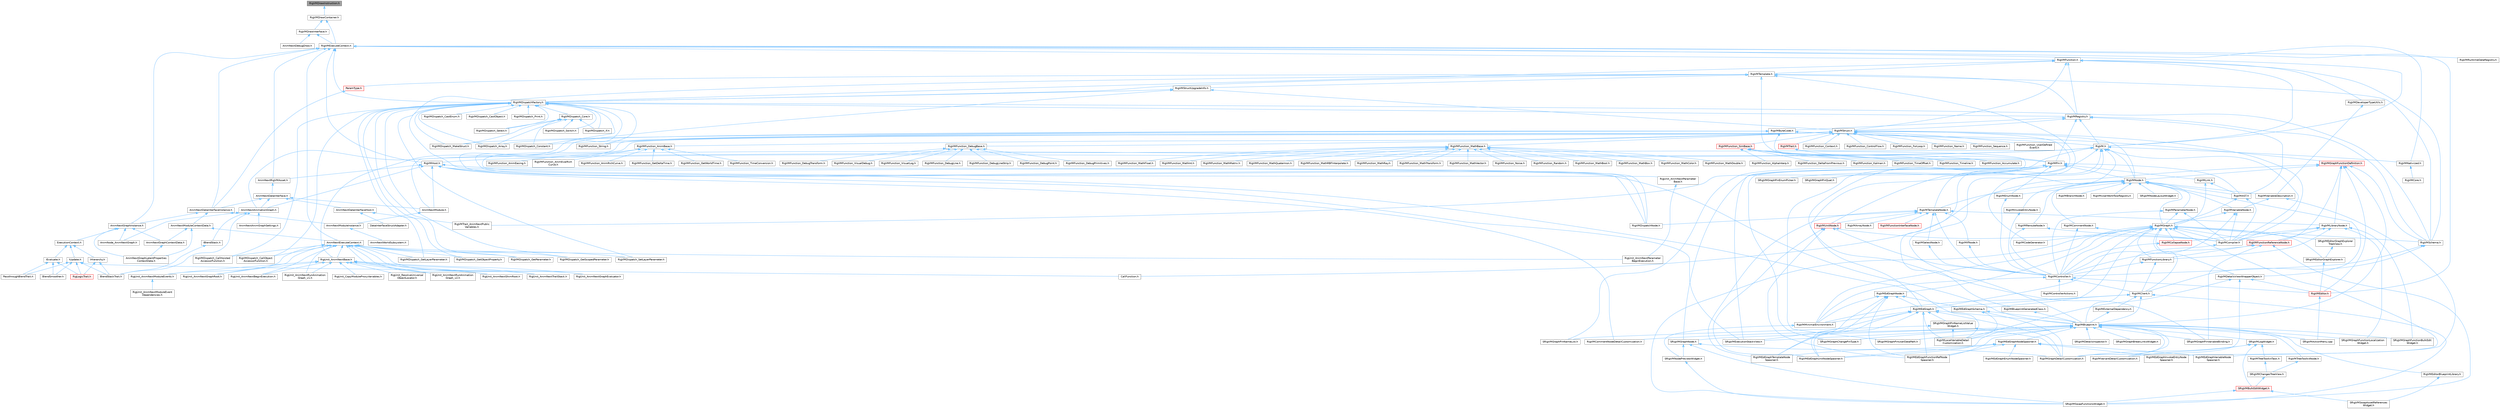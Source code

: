 digraph "RigVMDrawInstruction.h"
{
 // INTERACTIVE_SVG=YES
 // LATEX_PDF_SIZE
  bgcolor="transparent";
  edge [fontname=Helvetica,fontsize=10,labelfontname=Helvetica,labelfontsize=10];
  node [fontname=Helvetica,fontsize=10,shape=box,height=0.2,width=0.4];
  Node1 [id="Node000001",label="RigVMDrawInstruction.h",height=0.2,width=0.4,color="gray40", fillcolor="grey60", style="filled", fontcolor="black",tooltip=" "];
  Node1 -> Node2 [id="edge1_Node000001_Node000002",dir="back",color="steelblue1",style="solid",tooltip=" "];
  Node2 [id="Node000002",label="RigVMDrawContainer.h",height=0.2,width=0.4,color="grey40", fillcolor="white", style="filled",URL="$da/ddd/RigVMDrawContainer_8h.html",tooltip=" "];
  Node2 -> Node3 [id="edge2_Node000002_Node000003",dir="back",color="steelblue1",style="solid",tooltip=" "];
  Node3 [id="Node000003",label="RigVMDrawInterface.h",height=0.2,width=0.4,color="grey40", fillcolor="white", style="filled",URL="$d2/dd1/RigVMDrawInterface_8h.html",tooltip=" "];
  Node3 -> Node4 [id="edge3_Node000003_Node000004",dir="back",color="steelblue1",style="solid",tooltip=" "];
  Node4 [id="Node000004",label="AnimNextDebugDraw.h",height=0.2,width=0.4,color="grey40", fillcolor="white", style="filled",URL="$dd/de1/AnimNextDebugDraw_8h.html",tooltip=" "];
  Node3 -> Node5 [id="edge4_Node000003_Node000005",dir="back",color="steelblue1",style="solid",tooltip=" "];
  Node5 [id="Node000005",label="RigVMExecuteContext.h",height=0.2,width=0.4,color="grey40", fillcolor="white", style="filled",URL="$d8/d0d/RigVMExecuteContext_8h.html",tooltip=" "];
  Node5 -> Node6 [id="edge5_Node000005_Node000006",dir="back",color="steelblue1",style="solid",tooltip=" "];
  Node6 [id="Node000006",label="AnimNextDataInterfaceInstance.h",height=0.2,width=0.4,color="grey40", fillcolor="white", style="filled",URL="$d4/dc0/AnimNextDataInterfaceInstance_8h.html",tooltip=" "];
  Node6 -> Node7 [id="edge6_Node000006_Node000007",dir="back",color="steelblue1",style="solid",tooltip=" "];
  Node7 [id="Node000007",label="AnimNextGraphInstance.h",height=0.2,width=0.4,color="grey40", fillcolor="white", style="filled",URL="$df/d5e/AnimNextGraphInstance_8h.html",tooltip=" "];
  Node7 -> Node8 [id="edge7_Node000007_Node000008",dir="back",color="steelblue1",style="solid",tooltip=" "];
  Node8 [id="Node000008",label="AnimNextGraphContextData.h",height=0.2,width=0.4,color="grey40", fillcolor="white", style="filled",URL="$d6/d0a/AnimNextGraphContextData_8h.html",tooltip=" "];
  Node8 -> Node9 [id="edge8_Node000008_Node000009",dir="back",color="steelblue1",style="solid",tooltip=" "];
  Node9 [id="Node000009",label="AnimNextGraphLatentProperties\lContextData.h",height=0.2,width=0.4,color="grey40", fillcolor="white", style="filled",URL="$da/d49/AnimNextGraphLatentPropertiesContextData_8h.html",tooltip=" "];
  Node7 -> Node9 [id="edge9_Node000007_Node000009",dir="back",color="steelblue1",style="solid",tooltip=" "];
  Node7 -> Node10 [id="edge10_Node000007_Node000010",dir="back",color="steelblue1",style="solid",tooltip=" "];
  Node10 [id="Node000010",label="AnimNode_AnimNextGraph.h",height=0.2,width=0.4,color="grey40", fillcolor="white", style="filled",URL="$d5/d20/AnimNode__AnimNextGraph_8h.html",tooltip=" "];
  Node7 -> Node11 [id="edge11_Node000007_Node000011",dir="back",color="steelblue1",style="solid",tooltip=" "];
  Node11 [id="Node000011",label="ExecutionContext.h",height=0.2,width=0.4,color="grey40", fillcolor="white", style="filled",URL="$d2/da1/ExecutionContext_8h.html",tooltip=" "];
  Node11 -> Node12 [id="edge12_Node000011_Node000012",dir="back",color="steelblue1",style="solid",tooltip=" "];
  Node12 [id="Node000012",label="IEvaluate.h",height=0.2,width=0.4,color="grey40", fillcolor="white", style="filled",URL="$d8/d35/IEvaluate_8h.html",tooltip=" "];
  Node12 -> Node13 [id="edge13_Node000012_Node000013",dir="back",color="steelblue1",style="solid",tooltip=" "];
  Node13 [id="Node000013",label="BlendSmoother.h",height=0.2,width=0.4,color="grey40", fillcolor="white", style="filled",URL="$d8/d3e/BlendSmoother_8h.html",tooltip=" "];
  Node12 -> Node14 [id="edge14_Node000012_Node000014",dir="back",color="steelblue1",style="solid",tooltip=" "];
  Node14 [id="Node000014",label="PassthroughBlendTrait.h",height=0.2,width=0.4,color="grey40", fillcolor="white", style="filled",URL="$d7/d0b/PassthroughBlendTrait_8h.html",tooltip=" "];
  Node12 -> Node15 [id="edge15_Node000012_Node000015",dir="back",color="steelblue1",style="solid",tooltip=" "];
  Node15 [id="Node000015",label="RigLogicTrait.h",height=0.2,width=0.4,color="red", fillcolor="#FFF0F0", style="filled",URL="$d7/dfd/RigLogicTrait_8h.html",tooltip=" "];
  Node11 -> Node17 [id="edge16_Node000011_Node000017",dir="back",color="steelblue1",style="solid",tooltip=" "];
  Node17 [id="Node000017",label="IHierarchy.h",height=0.2,width=0.4,color="grey40", fillcolor="white", style="filled",URL="$d6/d76/IHierarchy_8h.html",tooltip=" "];
  Node17 -> Node18 [id="edge17_Node000017_Node000018",dir="back",color="steelblue1",style="solid",tooltip=" "];
  Node18 [id="Node000018",label="BlendStackTrait.h",height=0.2,width=0.4,color="grey40", fillcolor="white", style="filled",URL="$dd/dc9/BlendStackTrait_8h.html",tooltip=" "];
  Node17 -> Node15 [id="edge18_Node000017_Node000015",dir="back",color="steelblue1",style="solid",tooltip=" "];
  Node11 -> Node19 [id="edge19_Node000011_Node000019",dir="back",color="steelblue1",style="solid",tooltip=" "];
  Node19 [id="Node000019",label="IUpdate.h",height=0.2,width=0.4,color="grey40", fillcolor="white", style="filled",URL="$d9/d18/IUpdate_8h.html",tooltip=" "];
  Node19 -> Node13 [id="edge20_Node000019_Node000013",dir="back",color="steelblue1",style="solid",tooltip=" "];
  Node19 -> Node18 [id="edge21_Node000019_Node000018",dir="back",color="steelblue1",style="solid",tooltip=" "];
  Node19 -> Node20 [id="edge22_Node000019_Node000020",dir="back",color="steelblue1",style="solid",tooltip=" "];
  Node20 [id="Node000020",label="CallFunction.h",height=0.2,width=0.4,color="grey40", fillcolor="white", style="filled",URL="$d0/dcd/CallFunction_8h.html",tooltip=" "];
  Node19 -> Node14 [id="edge23_Node000019_Node000014",dir="back",color="steelblue1",style="solid",tooltip=" "];
  Node19 -> Node15 [id="edge24_Node000019_Node000015",dir="back",color="steelblue1",style="solid",tooltip=" "];
  Node6 -> Node21 [id="edge25_Node000006_Node000021",dir="back",color="steelblue1",style="solid",tooltip=" "];
  Node21 [id="Node000021",label="AnimNextModuleContextData.h",height=0.2,width=0.4,color="grey40", fillcolor="white", style="filled",URL="$d8/d3c/AnimNextModuleContextData_8h.html",tooltip=" "];
  Node21 -> Node22 [id="edge26_Node000021_Node000022",dir="back",color="steelblue1",style="solid",tooltip=" "];
  Node22 [id="Node000022",label="AnimNextExecuteContext.h",height=0.2,width=0.4,color="grey40", fillcolor="white", style="filled",URL="$de/da5/AnimNextExecuteContext_8h.html",tooltip=" "];
  Node22 -> Node23 [id="edge27_Node000022_Node000023",dir="back",color="steelblue1",style="solid",tooltip=" "];
  Node23 [id="Node000023",label="RigUnit_AnimNextBase.h",height=0.2,width=0.4,color="grey40", fillcolor="white", style="filled",URL="$df/d32/RigUnit__AnimNextBase_8h.html",tooltip=" "];
  Node23 -> Node24 [id="edge28_Node000023_Node000024",dir="back",color="steelblue1",style="solid",tooltip=" "];
  Node24 [id="Node000024",label="RigUnit_AnimNextBeginExecution.h",height=0.2,width=0.4,color="grey40", fillcolor="white", style="filled",URL="$df/d5a/RigUnit__AnimNextBeginExecution_8h.html",tooltip=" "];
  Node23 -> Node25 [id="edge29_Node000023_Node000025",dir="back",color="steelblue1",style="solid",tooltip=" "];
  Node25 [id="Node000025",label="RigUnit_AnimNextGraphEvaluator.h",height=0.2,width=0.4,color="grey40", fillcolor="white", style="filled",URL="$db/dea/RigUnit__AnimNextGraphEvaluator_8h.html",tooltip=" "];
  Node23 -> Node26 [id="edge30_Node000023_Node000026",dir="back",color="steelblue1",style="solid",tooltip=" "];
  Node26 [id="Node000026",label="RigUnit_AnimNextGraphRoot.h",height=0.2,width=0.4,color="grey40", fillcolor="white", style="filled",URL="$db/db2/RigUnit__AnimNextGraphRoot_8h.html",tooltip=" "];
  Node23 -> Node27 [id="edge31_Node000023_Node000027",dir="back",color="steelblue1",style="solid",tooltip=" "];
  Node27 [id="Node000027",label="RigUnit_AnimNextModuleEvents.h",height=0.2,width=0.4,color="grey40", fillcolor="white", style="filled",URL="$db/d6a/RigUnit__AnimNextModuleEvents_8h.html",tooltip=" "];
  Node27 -> Node28 [id="edge32_Node000027_Node000028",dir="back",color="steelblue1",style="solid",tooltip=" "];
  Node28 [id="Node000028",label="RigUnit_AnimNextModuleEvent\lDependencies.h",height=0.2,width=0.4,color="grey40", fillcolor="white", style="filled",URL="$d3/dde/RigUnit__AnimNextModuleEventDependencies_8h.html",tooltip=" "];
  Node23 -> Node29 [id="edge33_Node000023_Node000029",dir="back",color="steelblue1",style="solid",tooltip=" "];
  Node29 [id="Node000029",label="RigUnit_AnimNextRunAnimation\lGraph_v1.h",height=0.2,width=0.4,color="grey40", fillcolor="white", style="filled",URL="$d1/df7/RigUnit__AnimNextRunAnimationGraph__v1_8h.html",tooltip=" "];
  Node23 -> Node30 [id="edge34_Node000023_Node000030",dir="back",color="steelblue1",style="solid",tooltip=" "];
  Node30 [id="Node000030",label="RigUnit_AnimNextRunAnimation\lGraph_v2.h",height=0.2,width=0.4,color="grey40", fillcolor="white", style="filled",URL="$d6/d84/RigUnit__AnimNextRunAnimationGraph__v2_8h.html",tooltip=" "];
  Node23 -> Node31 [id="edge35_Node000023_Node000031",dir="back",color="steelblue1",style="solid",tooltip=" "];
  Node31 [id="Node000031",label="RigUnit_AnimNextShimRoot.h",height=0.2,width=0.4,color="grey40", fillcolor="white", style="filled",URL="$de/d67/RigUnit__AnimNextShimRoot_8h.html",tooltip=" "];
  Node23 -> Node32 [id="edge36_Node000023_Node000032",dir="back",color="steelblue1",style="solid",tooltip=" "];
  Node32 [id="Node000032",label="RigUnit_AnimNextTraitStack.h",height=0.2,width=0.4,color="grey40", fillcolor="white", style="filled",URL="$d0/d14/RigUnit__AnimNextTraitStack_8h.html",tooltip=" "];
  Node23 -> Node33 [id="edge37_Node000023_Node000033",dir="back",color="steelblue1",style="solid",tooltip=" "];
  Node33 [id="Node000033",label="RigUnit_CopyModuleProxyVariables.h",height=0.2,width=0.4,color="grey40", fillcolor="white", style="filled",URL="$d8/d2f/RigUnit__CopyModuleProxyVariables_8h.html",tooltip=" "];
  Node23 -> Node34 [id="edge38_Node000023_Node000034",dir="back",color="steelblue1",style="solid",tooltip=" "];
  Node34 [id="Node000034",label="RigUnit_ResolveUniversal\lObjectLocator.h",height=0.2,width=0.4,color="grey40", fillcolor="white", style="filled",URL="$d2/d10/RigUnit__ResolveUniversalObjectLocator_8h.html",tooltip=" "];
  Node22 -> Node24 [id="edge39_Node000022_Node000024",dir="back",color="steelblue1",style="solid",tooltip=" "];
  Node22 -> Node25 [id="edge40_Node000022_Node000025",dir="back",color="steelblue1",style="solid",tooltip=" "];
  Node22 -> Node26 [id="edge41_Node000022_Node000026",dir="back",color="steelblue1",style="solid",tooltip=" "];
  Node22 -> Node27 [id="edge42_Node000022_Node000027",dir="back",color="steelblue1",style="solid",tooltip=" "];
  Node22 -> Node35 [id="edge43_Node000022_Node000035",dir="back",color="steelblue1",style="solid",tooltip=" "];
  Node35 [id="Node000035",label="RigUnit_AnimNextParameter\lBeginExecution.h",height=0.2,width=0.4,color="grey40", fillcolor="white", style="filled",URL="$df/d50/RigUnit__AnimNextParameterBeginExecution_8h.html",tooltip=" "];
  Node22 -> Node29 [id="edge44_Node000022_Node000029",dir="back",color="steelblue1",style="solid",tooltip=" "];
  Node22 -> Node30 [id="edge45_Node000022_Node000030",dir="back",color="steelblue1",style="solid",tooltip=" "];
  Node22 -> Node31 [id="edge46_Node000022_Node000031",dir="back",color="steelblue1",style="solid",tooltip=" "];
  Node22 -> Node32 [id="edge47_Node000022_Node000032",dir="back",color="steelblue1",style="solid",tooltip=" "];
  Node22 -> Node36 [id="edge48_Node000022_Node000036",dir="back",color="steelblue1",style="solid",tooltip=" "];
  Node36 [id="Node000036",label="RigVMDispatch_CallHoisted\lAccessorFunction.h",height=0.2,width=0.4,color="grey40", fillcolor="white", style="filled",URL="$d1/d9e/RigVMDispatch__CallHoistedAccessorFunction_8h.html",tooltip=" "];
  Node22 -> Node37 [id="edge49_Node000022_Node000037",dir="back",color="steelblue1",style="solid",tooltip=" "];
  Node37 [id="Node000037",label="RigVMDispatch_CallObject\lAccessorFunction.h",height=0.2,width=0.4,color="grey40", fillcolor="white", style="filled",URL="$de/da6/RigVMDispatch__CallObjectAccessorFunction_8h.html",tooltip=" "];
  Node22 -> Node38 [id="edge50_Node000022_Node000038",dir="back",color="steelblue1",style="solid",tooltip=" "];
  Node38 [id="Node000038",label="RigVMDispatch_GetLayerParameter.h",height=0.2,width=0.4,color="grey40", fillcolor="white", style="filled",URL="$d1/dad/RigVMDispatch__GetLayerParameter_8h.html",tooltip=" "];
  Node22 -> Node39 [id="edge51_Node000022_Node000039",dir="back",color="steelblue1",style="solid",tooltip=" "];
  Node39 [id="Node000039",label="RigVMDispatch_GetObjectProperty.h",height=0.2,width=0.4,color="grey40", fillcolor="white", style="filled",URL="$d3/d6d/RigVMDispatch__GetObjectProperty_8h.html",tooltip=" "];
  Node22 -> Node40 [id="edge52_Node000022_Node000040",dir="back",color="steelblue1",style="solid",tooltip=" "];
  Node40 [id="Node000040",label="RigVMDispatch_GetParameter.h",height=0.2,width=0.4,color="grey40", fillcolor="white", style="filled",URL="$dd/d34/RigVMDispatch__GetParameter_8h.html",tooltip=" "];
  Node22 -> Node41 [id="edge53_Node000022_Node000041",dir="back",color="steelblue1",style="solid",tooltip=" "];
  Node41 [id="Node000041",label="RigVMDispatch_GetScopedParameter.h",height=0.2,width=0.4,color="grey40", fillcolor="white", style="filled",URL="$d0/dc7/RigVMDispatch__GetScopedParameter_8h.html",tooltip=" "];
  Node22 -> Node42 [id="edge54_Node000022_Node000042",dir="back",color="steelblue1",style="solid",tooltip=" "];
  Node42 [id="Node000042",label="RigVMDispatch_SetLayerParameter.h",height=0.2,width=0.4,color="grey40", fillcolor="white", style="filled",URL="$d8/de9/RigVMDispatch__SetLayerParameter_8h.html",tooltip=" "];
  Node21 -> Node8 [id="edge55_Node000021_Node000008",dir="back",color="steelblue1",style="solid",tooltip=" "];
  Node21 -> Node9 [id="edge56_Node000021_Node000009",dir="back",color="steelblue1",style="solid",tooltip=" "];
  Node6 -> Node43 [id="edge57_Node000006_Node000043",dir="back",color="steelblue1",style="solid",tooltip=" "];
  Node43 [id="Node000043",label="AnimNextModuleInstance.h",height=0.2,width=0.4,color="grey40", fillcolor="white", style="filled",URL="$d7/dbe/AnimNextModuleInstance_8h.html",tooltip=" "];
  Node43 -> Node44 [id="edge58_Node000043_Node000044",dir="back",color="steelblue1",style="solid",tooltip=" "];
  Node44 [id="Node000044",label="AnimNextWorldSubsystem.h",height=0.2,width=0.4,color="grey40", fillcolor="white", style="filled",URL="$df/d2f/AnimNextWorldSubsystem_8h.html",tooltip=" "];
  Node5 -> Node22 [id="edge59_Node000005_Node000022",dir="back",color="steelblue1",style="solid",tooltip=" "];
  Node5 -> Node7 [id="edge60_Node000005_Node000007",dir="back",color="steelblue1",style="solid",tooltip=" "];
  Node5 -> Node45 [id="edge61_Node000005_Node000045",dir="back",color="steelblue1",style="solid",tooltip=" "];
  Node45 [id="Node000045",label="AnimNextRigVMAsset.h",height=0.2,width=0.4,color="grey40", fillcolor="white", style="filled",URL="$d8/d0c/AnimNextRigVMAsset_8h.html",tooltip=" "];
  Node45 -> Node46 [id="edge62_Node000045_Node000046",dir="back",color="steelblue1",style="solid",tooltip=" "];
  Node46 [id="Node000046",label="AnimNextDataInterface.h",height=0.2,width=0.4,color="grey40", fillcolor="white", style="filled",URL="$d6/d96/AnimNextDataInterface_8h.html",tooltip=" "];
  Node46 -> Node47 [id="edge63_Node000046_Node000047",dir="back",color="steelblue1",style="solid",tooltip=" "];
  Node47 [id="Node000047",label="AnimNextAnimationGraph.h",height=0.2,width=0.4,color="grey40", fillcolor="white", style="filled",URL="$d4/dc3/AnimNextAnimationGraph_8h.html",tooltip=" "];
  Node47 -> Node48 [id="edge64_Node000047_Node000048",dir="back",color="steelblue1",style="solid",tooltip=" "];
  Node48 [id="Node000048",label="AnimNextAnimGraphSettings.h",height=0.2,width=0.4,color="grey40", fillcolor="white", style="filled",URL="$d9/da8/AnimNextAnimGraphSettings_8h.html",tooltip=" "];
  Node47 -> Node10 [id="edge65_Node000047_Node000010",dir="back",color="steelblue1",style="solid",tooltip=" "];
  Node47 -> Node18 [id="edge66_Node000047_Node000018",dir="back",color="steelblue1",style="solid",tooltip=" "];
  Node47 -> Node49 [id="edge67_Node000047_Node000049",dir="back",color="steelblue1",style="solid",tooltip=" "];
  Node49 [id="Node000049",label="IBlendStack.h",height=0.2,width=0.4,color="grey40", fillcolor="white", style="filled",URL="$df/d73/IBlendStack_8h.html",tooltip=" "];
  Node49 -> Node18 [id="edge68_Node000049_Node000018",dir="back",color="steelblue1",style="solid",tooltip=" "];
  Node46 -> Node50 [id="edge69_Node000046_Node000050",dir="back",color="steelblue1",style="solid",tooltip=" "];
  Node50 [id="Node000050",label="AnimNextDataInterfaceHost.h",height=0.2,width=0.4,color="grey40", fillcolor="white", style="filled",URL="$d8/d6b/AnimNextDataInterfaceHost_8h.html",tooltip=" "];
  Node50 -> Node51 [id="edge70_Node000050_Node000051",dir="back",color="steelblue1",style="solid",tooltip=" "];
  Node51 [id="Node000051",label="DataInterfaceStructAdapter.h",height=0.2,width=0.4,color="grey40", fillcolor="white", style="filled",URL="$d9/ded/DataInterfaceStructAdapter_8h.html",tooltip=" "];
  Node50 -> Node52 [id="edge71_Node000050_Node000052",dir="back",color="steelblue1",style="solid",tooltip=" "];
  Node52 [id="Node000052",label="RigVMTrait_AnimNextPublic\lVariables.h",height=0.2,width=0.4,color="grey40", fillcolor="white", style="filled",URL="$d8/d5a/RigVMTrait__AnimNextPublicVariables_8h.html",tooltip=" "];
  Node46 -> Node6 [id="edge72_Node000046_Node000006",dir="back",color="steelblue1",style="solid",tooltip=" "];
  Node46 -> Node53 [id="edge73_Node000046_Node000053",dir="back",color="steelblue1",style="solid",tooltip=" "];
  Node53 [id="Node000053",label="AnimNextModule.h",height=0.2,width=0.4,color="grey40", fillcolor="white", style="filled",URL="$d1/dac/AnimNextModule_8h.html",tooltip=" "];
  Node53 -> Node43 [id="edge74_Node000053_Node000043",dir="back",color="steelblue1",style="solid",tooltip=" "];
  Node5 -> Node54 [id="edge75_Node000005_Node000054",dir="back",color="steelblue1",style="solid",tooltip=" "];
  Node54 [id="Node000054",label="RigVM.h",height=0.2,width=0.4,color="grey40", fillcolor="white", style="filled",URL="$d0/d5e/RigVM_8h.html",tooltip=" "];
  Node54 -> Node47 [id="edge76_Node000054_Node000047",dir="back",color="steelblue1",style="solid",tooltip=" "];
  Node54 -> Node53 [id="edge77_Node000054_Node000053",dir="back",color="steelblue1",style="solid",tooltip=" "];
  Node54 -> Node55 [id="edge78_Node000054_Node000055",dir="back",color="steelblue1",style="solid",tooltip=" "];
  Node55 [id="Node000055",label="RigVMBlueprint.h",height=0.2,width=0.4,color="grey40", fillcolor="white", style="filled",URL="$df/d44/RigVMBlueprint_8h.html",tooltip=" "];
  Node55 -> Node56 [id="edge79_Node000055_Node000056",dir="back",color="steelblue1",style="solid",tooltip=" "];
  Node56 [id="Node000056",label="RigVMCommentNodeDetailCustomization.h",height=0.2,width=0.4,color="grey40", fillcolor="white", style="filled",URL="$de/ddb/RigVMCommentNodeDetailCustomization_8h.html",tooltip=" "];
  Node55 -> Node57 [id="edge80_Node000055_Node000057",dir="back",color="steelblue1",style="solid",tooltip=" "];
  Node57 [id="Node000057",label="RigVMEdGraphFunctionRefNode\lSpawner.h",height=0.2,width=0.4,color="grey40", fillcolor="white", style="filled",URL="$d3/d16/RigVMEdGraphFunctionRefNodeSpawner_8h.html",tooltip=" "];
  Node55 -> Node58 [id="edge81_Node000055_Node000058",dir="back",color="steelblue1",style="solid",tooltip=" "];
  Node58 [id="Node000058",label="RigVMEdGraphNodeSpawner.h",height=0.2,width=0.4,color="grey40", fillcolor="white", style="filled",URL="$d4/d8b/RigVMEdGraphNodeSpawner_8h.html",tooltip=" "];
  Node58 -> Node59 [id="edge82_Node000058_Node000059",dir="back",color="steelblue1",style="solid",tooltip=" "];
  Node59 [id="Node000059",label="RigVMEdGraphEnumNodeSpawner.h",height=0.2,width=0.4,color="grey40", fillcolor="white", style="filled",URL="$d3/dfd/RigVMEdGraphEnumNodeSpawner_8h.html",tooltip=" "];
  Node58 -> Node57 [id="edge83_Node000058_Node000057",dir="back",color="steelblue1",style="solid",tooltip=" "];
  Node58 -> Node60 [id="edge84_Node000058_Node000060",dir="back",color="steelblue1",style="solid",tooltip=" "];
  Node60 [id="Node000060",label="RigVMEdGraphInvokeEntryNode\lSpawner.h",height=0.2,width=0.4,color="grey40", fillcolor="white", style="filled",URL="$d9/de6/RigVMEdGraphInvokeEntryNodeSpawner_8h.html",tooltip=" "];
  Node58 -> Node61 [id="edge85_Node000058_Node000061",dir="back",color="steelblue1",style="solid",tooltip=" "];
  Node61 [id="Node000061",label="RigVMEdGraphTemplateNode\lSpawner.h",height=0.2,width=0.4,color="grey40", fillcolor="white", style="filled",URL="$d9/d6c/RigVMEdGraphTemplateNodeSpawner_8h.html",tooltip=" "];
  Node58 -> Node62 [id="edge86_Node000058_Node000062",dir="back",color="steelblue1",style="solid",tooltip=" "];
  Node62 [id="Node000062",label="RigVMEdGraphUnitNodeSpawner.h",height=0.2,width=0.4,color="grey40", fillcolor="white", style="filled",URL="$d3/d6b/RigVMEdGraphUnitNodeSpawner_8h.html",tooltip=" "];
  Node58 -> Node63 [id="edge87_Node000058_Node000063",dir="back",color="steelblue1",style="solid",tooltip=" "];
  Node63 [id="Node000063",label="RigVMEdGraphVariableNode\lSpawner.h",height=0.2,width=0.4,color="grey40", fillcolor="white", style="filled",URL="$d0/d83/RigVMEdGraphVariableNodeSpawner_8h.html",tooltip=" "];
  Node55 -> Node62 [id="edge88_Node000055_Node000062",dir="back",color="steelblue1",style="solid",tooltip=" "];
  Node55 -> Node64 [id="edge89_Node000055_Node000064",dir="back",color="steelblue1",style="solid",tooltip=" "];
  Node64 [id="Node000064",label="RigVMEditorBlueprintLibrary.h",height=0.2,width=0.4,color="grey40", fillcolor="white", style="filled",URL="$d9/d31/RigVMEditorBlueprintLibrary_8h.html",tooltip=" "];
  Node64 -> Node65 [id="edge90_Node000064_Node000065",dir="back",color="steelblue1",style="solid",tooltip=" "];
  Node65 [id="Node000065",label="SRigVMSwapAssetReferences\lWidget.h",height=0.2,width=0.4,color="grey40", fillcolor="white", style="filled",URL="$db/d3f/SRigVMSwapAssetReferencesWidget_8h.html",tooltip=" "];
  Node55 -> Node66 [id="edge91_Node000055_Node000066",dir="back",color="steelblue1",style="solid",tooltip=" "];
  Node66 [id="Node000066",label="RigVMGraphDetailCustomization.h",height=0.2,width=0.4,color="grey40", fillcolor="white", style="filled",URL="$da/d8c/RigVMGraphDetailCustomization_8h.html",tooltip=" "];
  Node55 -> Node67 [id="edge92_Node000055_Node000067",dir="back",color="steelblue1",style="solid",tooltip=" "];
  Node67 [id="Node000067",label="RigVMLocalVariableDetail\lCustomization.h",height=0.2,width=0.4,color="grey40", fillcolor="white", style="filled",URL="$de/de8/RigVMLocalVariableDetailCustomization_8h.html",tooltip=" "];
  Node55 -> Node68 [id="edge93_Node000055_Node000068",dir="back",color="steelblue1",style="solid",tooltip=" "];
  Node68 [id="Node000068",label="RigVMTreeToolkitNode.h",height=0.2,width=0.4,color="grey40", fillcolor="white", style="filled",URL="$dc/d84/RigVMTreeToolkitNode_8h.html",tooltip=" "];
  Node68 -> Node69 [id="edge94_Node000068_Node000069",dir="back",color="steelblue1",style="solid",tooltip=" "];
  Node69 [id="Node000069",label="SRigVMChangesTreeView.h",height=0.2,width=0.4,color="grey40", fillcolor="white", style="filled",URL="$dd/d83/SRigVMChangesTreeView_8h.html",tooltip=" "];
  Node69 -> Node70 [id="edge95_Node000069_Node000070",dir="back",color="steelblue1",style="solid",tooltip=" "];
  Node70 [id="Node000070",label="SRigVMBulkEditWidget.h",height=0.2,width=0.4,color="red", fillcolor="#FFF0F0", style="filled",URL="$d7/dab/SRigVMBulkEditWidget_8h.html",tooltip=" "];
  Node70 -> Node65 [id="edge96_Node000070_Node000065",dir="back",color="steelblue1",style="solid",tooltip=" "];
  Node70 -> Node72 [id="edge97_Node000070_Node000072",dir="back",color="steelblue1",style="solid",tooltip=" "];
  Node72 [id="Node000072",label="SRigVMSwapFunctionsWidget.h",height=0.2,width=0.4,color="grey40", fillcolor="white", style="filled",URL="$d0/da2/SRigVMSwapFunctionsWidget_8h.html",tooltip=" "];
  Node55 -> Node73 [id="edge98_Node000055_Node000073",dir="back",color="steelblue1",style="solid",tooltip=" "];
  Node73 [id="Node000073",label="RigVMVariantDetailCustomization.h",height=0.2,width=0.4,color="grey40", fillcolor="white", style="filled",URL="$d2/db8/RigVMVariantDetailCustomization_8h.html",tooltip=" "];
  Node55 -> Node74 [id="edge99_Node000055_Node000074",dir="back",color="steelblue1",style="solid",tooltip=" "];
  Node74 [id="Node000074",label="SRigVMActionMenu.cpp",height=0.2,width=0.4,color="grey40", fillcolor="white", style="filled",URL="$dc/d4c/SRigVMActionMenu_8cpp.html",tooltip=" "];
  Node55 -> Node75 [id="edge100_Node000055_Node000075",dir="back",color="steelblue1",style="solid",tooltip=" "];
  Node75 [id="Node000075",label="SRigVMDetailsInspector.h",height=0.2,width=0.4,color="grey40", fillcolor="white", style="filled",URL="$df/dfb/SRigVMDetailsInspector_8h.html",tooltip=" "];
  Node55 -> Node76 [id="edge101_Node000055_Node000076",dir="back",color="steelblue1",style="solid",tooltip=" "];
  Node76 [id="Node000076",label="SRigVMExecutionStackView.h",height=0.2,width=0.4,color="grey40", fillcolor="white", style="filled",URL="$d9/d2b/SRigVMExecutionStackView_8h.html",tooltip=" "];
  Node55 -> Node77 [id="edge102_Node000055_Node000077",dir="back",color="steelblue1",style="solid",tooltip=" "];
  Node77 [id="Node000077",label="SRigVMGraphBreakLinksWidget.h",height=0.2,width=0.4,color="grey40", fillcolor="white", style="filled",URL="$d8/d4a/SRigVMGraphBreakLinksWidget_8h.html",tooltip=" "];
  Node55 -> Node78 [id="edge103_Node000055_Node000078",dir="back",color="steelblue1",style="solid",tooltip=" "];
  Node78 [id="Node000078",label="SRigVMGraphChangePinType.h",height=0.2,width=0.4,color="grey40", fillcolor="white", style="filled",URL="$d4/da7/SRigVMGraphChangePinType_8h.html",tooltip=" "];
  Node55 -> Node79 [id="edge104_Node000055_Node000079",dir="back",color="steelblue1",style="solid",tooltip=" "];
  Node79 [id="Node000079",label="SRigVMGraphFunctionBulkEdit\lWidget.h",height=0.2,width=0.4,color="grey40", fillcolor="white", style="filled",URL="$db/dbf/SRigVMGraphFunctionBulkEditWidget_8h.html",tooltip=" "];
  Node55 -> Node80 [id="edge105_Node000055_Node000080",dir="back",color="steelblue1",style="solid",tooltip=" "];
  Node80 [id="Node000080",label="SRigVMGraphFunctionLocalization\lWidget.h",height=0.2,width=0.4,color="grey40", fillcolor="white", style="filled",URL="$dd/d59/SRigVMGraphFunctionLocalizationWidget_8h.html",tooltip=" "];
  Node55 -> Node81 [id="edge106_Node000055_Node000081",dir="back",color="steelblue1",style="solid",tooltip=" "];
  Node81 [id="Node000081",label="SRigVMGraphNode.h",height=0.2,width=0.4,color="grey40", fillcolor="white", style="filled",URL="$d0/d1e/SRigVMGraphNode_8h.html",tooltip=" "];
  Node81 -> Node66 [id="edge107_Node000081_Node000066",dir="back",color="steelblue1",style="solid",tooltip=" "];
  Node81 -> Node82 [id="edge108_Node000081_Node000082",dir="back",color="steelblue1",style="solid",tooltip=" "];
  Node82 [id="Node000082",label="SRigVMNodePreviewWidget.h",height=0.2,width=0.4,color="grey40", fillcolor="white", style="filled",URL="$d5/d72/SRigVMNodePreviewWidget_8h.html",tooltip=" "];
  Node82 -> Node72 [id="edge109_Node000082_Node000072",dir="back",color="steelblue1",style="solid",tooltip=" "];
  Node81 -> Node72 [id="edge110_Node000081_Node000072",dir="back",color="steelblue1",style="solid",tooltip=" "];
  Node55 -> Node83 [id="edge111_Node000055_Node000083",dir="back",color="steelblue1",style="solid",tooltip=" "];
  Node83 [id="Node000083",label="SRigVMGraphPinUserDataPath.h",height=0.2,width=0.4,color="grey40", fillcolor="white", style="filled",URL="$d5/d31/SRigVMGraphPinUserDataPath_8h.html",tooltip=" "];
  Node55 -> Node84 [id="edge112_Node000055_Node000084",dir="back",color="steelblue1",style="solid",tooltip=" "];
  Node84 [id="Node000084",label="SRigVMGraphPinVariableBinding.h",height=0.2,width=0.4,color="grey40", fillcolor="white", style="filled",URL="$db/dca/SRigVMGraphPinVariableBinding_8h.html",tooltip=" "];
  Node55 -> Node85 [id="edge113_Node000055_Node000085",dir="back",color="steelblue1",style="solid",tooltip=" "];
  Node85 [id="Node000085",label="SRigVMLogWidget.h",height=0.2,width=0.4,color="grey40", fillcolor="white", style="filled",URL="$d9/dab/SRigVMLogWidget_8h.html",tooltip=" "];
  Node85 -> Node66 [id="edge114_Node000085_Node000066",dir="back",color="steelblue1",style="solid",tooltip=" "];
  Node85 -> Node86 [id="edge115_Node000085_Node000086",dir="back",color="steelblue1",style="solid",tooltip=" "];
  Node86 [id="Node000086",label="RigVMTreeToolkitTask.h",height=0.2,width=0.4,color="grey40", fillcolor="white", style="filled",URL="$d1/dd5/RigVMTreeToolkitTask_8h.html",tooltip=" "];
  Node86 -> Node69 [id="edge116_Node000086_Node000069",dir="back",color="steelblue1",style="solid",tooltip=" "];
  Node85 -> Node73 [id="edge117_Node000085_Node000073",dir="back",color="steelblue1",style="solid",tooltip=" "];
  Node85 -> Node70 [id="edge118_Node000085_Node000070",dir="back",color="steelblue1",style="solid",tooltip=" "];
  Node54 -> Node87 [id="edge119_Node000054_Node000087",dir="back",color="steelblue1",style="solid",tooltip=" "];
  Node87 [id="Node000087",label="RigVMBlueprintGeneratedClass.h",height=0.2,width=0.4,color="grey40", fillcolor="white", style="filled",URL="$d4/dec/RigVMBlueprintGeneratedClass_8h.html",tooltip=" "];
  Node87 -> Node55 [id="edge120_Node000087_Node000055",dir="back",color="steelblue1",style="solid",tooltip=" "];
  Node54 -> Node88 [id="edge121_Node000054_Node000088",dir="back",color="steelblue1",style="solid",tooltip=" "];
  Node88 [id="Node000088",label="RigVMCodeGenerator.h",height=0.2,width=0.4,color="grey40", fillcolor="white", style="filled",URL="$d4/d2b/RigVMCodeGenerator_8h.html",tooltip=" "];
  Node54 -> Node89 [id="edge122_Node000054_Node000089",dir="back",color="steelblue1",style="solid",tooltip=" "];
  Node89 [id="Node000089",label="RigVMCompiler.h",height=0.2,width=0.4,color="grey40", fillcolor="white", style="filled",URL="$d7/d63/RigVMCompiler_8h.html",tooltip=" "];
  Node89 -> Node55 [id="edge123_Node000089_Node000055",dir="back",color="steelblue1",style="solid",tooltip=" "];
  Node54 -> Node90 [id="edge124_Node000054_Node000090",dir="back",color="steelblue1",style="solid",tooltip=" "];
  Node90 [id="Node000090",label="RigVMEdGraph.h",height=0.2,width=0.4,color="grey40", fillcolor="white", style="filled",URL="$d9/d8c/RigVMEdGraph_8h.html",tooltip=" "];
  Node90 -> Node55 [id="edge125_Node000090_Node000055",dir="back",color="steelblue1",style="solid",tooltip=" "];
  Node90 -> Node57 [id="edge126_Node000090_Node000057",dir="back",color="steelblue1",style="solid",tooltip=" "];
  Node90 -> Node61 [id="edge127_Node000090_Node000061",dir="back",color="steelblue1",style="solid",tooltip=" "];
  Node90 -> Node62 [id="edge128_Node000090_Node000062",dir="back",color="steelblue1",style="solid",tooltip=" "];
  Node90 -> Node66 [id="edge129_Node000090_Node000066",dir="back",color="steelblue1",style="solid",tooltip=" "];
  Node90 -> Node67 [id="edge130_Node000090_Node000067",dir="back",color="steelblue1",style="solid",tooltip=" "];
  Node90 -> Node91 [id="edge131_Node000090_Node000091",dir="back",color="steelblue1",style="solid",tooltip=" "];
  Node91 [id="Node000091",label="RigVMMinimalEnvironment.h",height=0.2,width=0.4,color="grey40", fillcolor="white", style="filled",URL="$d4/d4a/RigVMMinimalEnvironment_8h.html",tooltip=" "];
  Node91 -> Node82 [id="edge132_Node000091_Node000082",dir="back",color="steelblue1",style="solid",tooltip=" "];
  Node90 -> Node76 [id="edge133_Node000090_Node000076",dir="back",color="steelblue1",style="solid",tooltip=" "];
  Node90 -> Node92 [id="edge134_Node000090_Node000092",dir="back",color="steelblue1",style="solid",tooltip=" "];
  Node92 [id="Node000092",label="SRigVMGraphPinNameListValue\lWidget.h",height=0.2,width=0.4,color="grey40", fillcolor="white", style="filled",URL="$dc/dac/SRigVMGraphPinNameListValueWidget_8h.html",tooltip=" "];
  Node92 -> Node66 [id="edge135_Node000092_Node000066",dir="back",color="steelblue1",style="solid",tooltip=" "];
  Node92 -> Node67 [id="edge136_Node000092_Node000067",dir="back",color="steelblue1",style="solid",tooltip=" "];
  Node92 -> Node93 [id="edge137_Node000092_Node000093",dir="back",color="steelblue1",style="solid",tooltip=" "];
  Node93 [id="Node000093",label="SRigVMGraphPinNameList.h",height=0.2,width=0.4,color="grey40", fillcolor="white", style="filled",URL="$d7/dfc/SRigVMGraphPinNameList_8h.html",tooltip=" "];
  Node54 -> Node94 [id="edge138_Node000054_Node000094",dir="back",color="steelblue1",style="solid",tooltip=" "];
  Node94 [id="Node000094",label="RigVMHost.h",height=0.2,width=0.4,color="grey40", fillcolor="white", style="filled",URL="$d5/d04/RigVMHost_8h.html",tooltip=" "];
  Node94 -> Node47 [id="edge139_Node000094_Node000047",dir="back",color="steelblue1",style="solid",tooltip=" "];
  Node94 -> Node53 [id="edge140_Node000094_Node000053",dir="back",color="steelblue1",style="solid",tooltip=" "];
  Node94 -> Node45 [id="edge141_Node000094_Node000045",dir="back",color="steelblue1",style="solid",tooltip=" "];
  Node94 -> Node55 [id="edge142_Node000094_Node000055",dir="back",color="steelblue1",style="solid",tooltip=" "];
  Node94 -> Node56 [id="edge143_Node000094_Node000056",dir="back",color="steelblue1",style="solid",tooltip=" "];
  Node94 -> Node67 [id="edge144_Node000094_Node000067",dir="back",color="steelblue1",style="solid",tooltip=" "];
  Node94 -> Node76 [id="edge145_Node000094_Node000076",dir="back",color="steelblue1",style="solid",tooltip=" "];
  Node54 -> Node95 [id="edge146_Node000054_Node000095",dir="back",color="steelblue1",style="solid",tooltip=" "];
  Node95 [id="Node000095",label="RigVMNativized.h",height=0.2,width=0.4,color="grey40", fillcolor="white", style="filled",URL="$df/d99/RigVMNativized_8h.html",tooltip=" "];
  Node95 -> Node96 [id="edge147_Node000095_Node000096",dir="back",color="steelblue1",style="solid",tooltip=" "];
  Node96 [id="Node000096",label="RigVMCore.h",height=0.2,width=0.4,color="grey40", fillcolor="white", style="filled",URL="$d3/dbd/RigVMCore_8h.html",tooltip=" "];
  Node54 -> Node97 [id="edge148_Node000054_Node000097",dir="back",color="steelblue1",style="solid",tooltip=" "];
  Node97 [id="Node000097",label="RigVMNode.h",height=0.2,width=0.4,color="grey40", fillcolor="white", style="filled",URL="$df/d31/RigVMNode_8h.html",tooltip=" "];
  Node97 -> Node98 [id="edge149_Node000097_Node000098",dir="back",color="steelblue1",style="solid",tooltip=" "];
  Node98 [id="Node000098",label="RigVMAST.h",height=0.2,width=0.4,color="grey40", fillcolor="white", style="filled",URL="$d9/d6d/RigVMAST_8h.html",tooltip=" "];
  Node98 -> Node89 [id="edge150_Node000098_Node000089",dir="back",color="steelblue1",style="solid",tooltip=" "];
  Node98 -> Node99 [id="edge151_Node000098_Node000099",dir="back",color="steelblue1",style="solid",tooltip=" "];
  Node99 [id="Node000099",label="RigVMGraph.h",height=0.2,width=0.4,color="grey40", fillcolor="white", style="filled",URL="$d7/dfd/RigVMGraph_8h.html",tooltip=" "];
  Node99 -> Node100 [id="edge152_Node000099_Node000100",dir="back",color="steelblue1",style="solid",tooltip=" "];
  Node100 [id="Node000100",label="RigVMClient.h",height=0.2,width=0.4,color="grey40", fillcolor="white", style="filled",URL="$db/d93/RigVMClient_8h.html",tooltip=" "];
  Node100 -> Node55 [id="edge153_Node000100_Node000055",dir="back",color="steelblue1",style="solid",tooltip=" "];
  Node100 -> Node90 [id="edge154_Node000100_Node000090",dir="back",color="steelblue1",style="solid",tooltip=" "];
  Node100 -> Node101 [id="edge155_Node000100_Node000101",dir="back",color="steelblue1",style="solid",tooltip=" "];
  Node101 [id="Node000101",label="RigVMExternalDependency.h",height=0.2,width=0.4,color="grey40", fillcolor="white", style="filled",URL="$d2/d83/RigVMExternalDependency_8h.html",tooltip=" "];
  Node101 -> Node55 [id="edge156_Node000101_Node000055",dir="back",color="steelblue1",style="solid",tooltip=" "];
  Node100 -> Node91 [id="edge157_Node000100_Node000091",dir="back",color="steelblue1",style="solid",tooltip=" "];
  Node100 -> Node72 [id="edge158_Node000100_Node000072",dir="back",color="steelblue1",style="solid",tooltip=" "];
  Node99 -> Node88 [id="edge159_Node000099_Node000088",dir="back",color="steelblue1",style="solid",tooltip=" "];
  Node99 -> Node102 [id="edge160_Node000099_Node000102",dir="back",color="steelblue1",style="solid",tooltip=" "];
  Node102 [id="Node000102",label="RigVMCollapseNode.h",height=0.2,width=0.4,color="red", fillcolor="#FFF0F0", style="filled",URL="$d1/d95/RigVMCollapseNode_8h.html",tooltip=" "];
  Node102 -> Node104 [id="edge161_Node000102_Node000104",dir="back",color="steelblue1",style="solid",tooltip=" "];
  Node104 [id="Node000104",label="RigVMController.h",height=0.2,width=0.4,color="grey40", fillcolor="white", style="filled",URL="$da/d1e/RigVMController_8h.html",tooltip=" "];
  Node104 -> Node100 [id="edge162_Node000104_Node000100",dir="back",color="steelblue1",style="solid",tooltip=" "];
  Node104 -> Node105 [id="edge163_Node000104_Node000105",dir="back",color="steelblue1",style="solid",tooltip=" "];
  Node105 [id="Node000105",label="RigVMControllerActions.h",height=0.2,width=0.4,color="grey40", fillcolor="white", style="filled",URL="$d3/dc4/RigVMControllerActions_8h.html",tooltip=" "];
  Node104 -> Node106 [id="edge164_Node000104_Node000106",dir="back",color="steelblue1",style="solid",tooltip=" "];
  Node106 [id="Node000106",label="RigVMEditor.h",height=0.2,width=0.4,color="red", fillcolor="#FFF0F0", style="filled",URL="$d3/d13/RigVMEditor_8h.html",tooltip=" "];
  Node106 -> Node74 [id="edge165_Node000106_Node000074",dir="back",color="steelblue1",style="solid",tooltip=" "];
  Node104 -> Node91 [id="edge166_Node000104_Node000091",dir="back",color="steelblue1",style="solid",tooltip=" "];
  Node99 -> Node89 [id="edge167_Node000099_Node000089",dir="back",color="steelblue1",style="solid",tooltip=" "];
  Node99 -> Node104 [id="edge168_Node000099_Node000104",dir="back",color="steelblue1",style="solid",tooltip=" "];
  Node99 -> Node109 [id="edge169_Node000099_Node000109",dir="back",color="steelblue1",style="solid",tooltip=" "];
  Node109 [id="Node000109",label="RigVMDetailsViewWrapperObject.h",height=0.2,width=0.4,color="grey40", fillcolor="white", style="filled",URL="$dd/d41/RigVMDetailsViewWrapperObject_8h.html",tooltip=" "];
  Node109 -> Node106 [id="edge170_Node000109_Node000106",dir="back",color="steelblue1",style="solid",tooltip=" "];
  Node109 -> Node66 [id="edge171_Node000109_Node000066",dir="back",color="steelblue1",style="solid",tooltip=" "];
  Node109 -> Node67 [id="edge172_Node000109_Node000067",dir="back",color="steelblue1",style="solid",tooltip=" "];
  Node99 -> Node90 [id="edge173_Node000099_Node000090",dir="back",color="steelblue1",style="solid",tooltip=" "];
  Node99 -> Node60 [id="edge174_Node000099_Node000060",dir="back",color="steelblue1",style="solid",tooltip=" "];
  Node99 -> Node110 [id="edge175_Node000099_Node000110",dir="back",color="steelblue1",style="solid",tooltip=" "];
  Node110 [id="Node000110",label="RigVMEdGraphNode.h",height=0.2,width=0.4,color="grey40", fillcolor="white", style="filled",URL="$d8/dcd/RigVMEdGraphNode_8h.html",tooltip=" "];
  Node110 -> Node90 [id="edge176_Node000110_Node000090",dir="back",color="steelblue1",style="solid",tooltip=" "];
  Node110 -> Node57 [id="edge177_Node000110_Node000057",dir="back",color="steelblue1",style="solid",tooltip=" "];
  Node110 -> Node111 [id="edge178_Node000110_Node000111",dir="back",color="steelblue1",style="solid",tooltip=" "];
  Node111 [id="Node000111",label="RigVMEdGraphSchema.h",height=0.2,width=0.4,color="grey40", fillcolor="white", style="filled",URL="$dc/de3/RigVMEdGraphSchema_8h.html",tooltip=" "];
  Node111 -> Node55 [id="edge179_Node000111_Node000055",dir="back",color="steelblue1",style="solid",tooltip=" "];
  Node111 -> Node66 [id="edge180_Node000111_Node000066",dir="back",color="steelblue1",style="solid",tooltip=" "];
  Node111 -> Node67 [id="edge181_Node000111_Node000067",dir="back",color="steelblue1",style="solid",tooltip=" "];
  Node110 -> Node61 [id="edge182_Node000110_Node000061",dir="back",color="steelblue1",style="solid",tooltip=" "];
  Node110 -> Node62 [id="edge183_Node000110_Node000062",dir="back",color="steelblue1",style="solid",tooltip=" "];
  Node110 -> Node91 [id="edge184_Node000110_Node000091",dir="back",color="steelblue1",style="solid",tooltip=" "];
  Node99 -> Node111 [id="edge185_Node000099_Node000111",dir="back",color="steelblue1",style="solid",tooltip=" "];
  Node99 -> Node112 [id="edge186_Node000099_Node000112",dir="back",color="steelblue1",style="solid",tooltip=" "];
  Node112 [id="Node000112",label="RigVMFunctionLibrary.h",height=0.2,width=0.4,color="grey40", fillcolor="white", style="filled",URL="$da/d39/RigVMFunctionLibrary_8h.html",tooltip=" "];
  Node112 -> Node100 [id="edge187_Node000112_Node000100",dir="back",color="steelblue1",style="solid",tooltip=" "];
  Node112 -> Node104 [id="edge188_Node000112_Node000104",dir="back",color="steelblue1",style="solid",tooltip=" "];
  Node99 -> Node113 [id="edge189_Node000099_Node000113",dir="back",color="steelblue1",style="solid",tooltip=" "];
  Node113 [id="Node000113",label="RigVMFunctionReferenceNode.h",height=0.2,width=0.4,color="red", fillcolor="#FFF0F0", style="filled",URL="$d8/dae/RigVMFunctionReferenceNode_8h.html",tooltip=" "];
  Node113 -> Node104 [id="edge190_Node000113_Node000104",dir="back",color="steelblue1",style="solid",tooltip=" "];
  Node113 -> Node112 [id="edge191_Node000113_Node000112",dir="back",color="steelblue1",style="solid",tooltip=" "];
  Node113 -> Node84 [id="edge192_Node000113_Node000084",dir="back",color="steelblue1",style="solid",tooltip=" "];
  Node113 -> Node72 [id="edge193_Node000113_Node000072",dir="back",color="steelblue1",style="solid",tooltip=" "];
  Node99 -> Node91 [id="edge194_Node000099_Node000091",dir="back",color="steelblue1",style="solid",tooltip=" "];
  Node99 -> Node115 [id="edge195_Node000099_Node000115",dir="back",color="steelblue1",style="solid",tooltip=" "];
  Node115 [id="Node000115",label="RigVMSchema.h",height=0.2,width=0.4,color="grey40", fillcolor="white", style="filled",URL="$d7/dc2/RigVMSchema_8h.html",tooltip=" "];
  Node115 -> Node100 [id="edge196_Node000115_Node000100",dir="back",color="steelblue1",style="solid",tooltip=" "];
  Node115 -> Node104 [id="edge197_Node000115_Node000104",dir="back",color="steelblue1",style="solid",tooltip=" "];
  Node99 -> Node116 [id="edge198_Node000099_Node000116",dir="back",color="steelblue1",style="solid",tooltip=" "];
  Node116 [id="Node000116",label="SRigVMEditorGraphExplorer.h",height=0.2,width=0.4,color="grey40", fillcolor="white", style="filled",URL="$db/d11/SRigVMEditorGraphExplorer_8h.html",tooltip=" "];
  Node116 -> Node106 [id="edge199_Node000116_Node000106",dir="back",color="steelblue1",style="solid",tooltip=" "];
  Node99 -> Node117 [id="edge200_Node000099_Node000117",dir="back",color="steelblue1",style="solid",tooltip=" "];
  Node117 [id="Node000117",label="SRigVMEditorGraphExplorer\lTreeView.h",height=0.2,width=0.4,color="grey40", fillcolor="white", style="filled",URL="$d8/d43/SRigVMEditorGraphExplorerTreeView_8h.html",tooltip=" "];
  Node117 -> Node116 [id="edge201_Node000117_Node000116",dir="back",color="steelblue1",style="solid",tooltip=" "];
  Node99 -> Node72 [id="edge202_Node000099_Node000072",dir="back",color="steelblue1",style="solid",tooltip=" "];
  Node97 -> Node118 [id="edge203_Node000097_Node000118",dir="back",color="steelblue1",style="solid",tooltip=" "];
  Node118 [id="Node000118",label="RigVMBranchNode.h",height=0.2,width=0.4,color="grey40", fillcolor="white", style="filled",URL="$dc/d3b/RigVMBranchNode_8h.html",tooltip=" "];
  Node97 -> Node119 [id="edge204_Node000097_Node000119",dir="back",color="steelblue1",style="solid",tooltip=" "];
  Node119 [id="Node000119",label="RigVMCommentNode.h",height=0.2,width=0.4,color="grey40", fillcolor="white", style="filled",URL="$da/d66/RigVMCommentNode_8h.html",tooltip=" "];
  Node119 -> Node89 [id="edge205_Node000119_Node000089",dir="back",color="steelblue1",style="solid",tooltip=" "];
  Node119 -> Node104 [id="edge206_Node000119_Node000104",dir="back",color="steelblue1",style="solid",tooltip=" "];
  Node97 -> Node109 [id="edge207_Node000097_Node000109",dir="back",color="steelblue1",style="solid",tooltip=" "];
  Node97 -> Node120 [id="edge208_Node000097_Node000120",dir="back",color="steelblue1",style="solid",tooltip=" "];
  Node120 [id="Node000120",label="RigVMEnumNode.h",height=0.2,width=0.4,color="grey40", fillcolor="white", style="filled",URL="$d8/d16/RigVMEnumNode_8h.html",tooltip=" "];
  Node120 -> Node104 [id="edge209_Node000120_Node000104",dir="back",color="steelblue1",style="solid",tooltip=" "];
  Node97 -> Node99 [id="edge210_Node000097_Node000099",dir="back",color="steelblue1",style="solid",tooltip=" "];
  Node97 -> Node121 [id="edge211_Node000097_Node000121",dir="back",color="steelblue1",style="solid",tooltip=" "];
  Node121 [id="Node000121",label="RigVMInvokeEntryNode.h",height=0.2,width=0.4,color="grey40", fillcolor="white", style="filled",URL="$de/ddf/RigVMInvokeEntryNode_8h.html",tooltip=" "];
  Node121 -> Node104 [id="edge212_Node000121_Node000104",dir="back",color="steelblue1",style="solid",tooltip=" "];
  Node97 -> Node122 [id="edge213_Node000097_Node000122",dir="back",color="steelblue1",style="solid",tooltip=" "];
  Node122 [id="Node000122",label="RigVMParameterNode.h",height=0.2,width=0.4,color="grey40", fillcolor="white", style="filled",URL="$dd/dfd/RigVMParameterNode_8h.html",tooltip=" "];
  Node122 -> Node89 [id="edge214_Node000122_Node000089",dir="back",color="steelblue1",style="solid",tooltip=" "];
  Node122 -> Node104 [id="edge215_Node000122_Node000104",dir="back",color="steelblue1",style="solid",tooltip=" "];
  Node122 -> Node99 [id="edge216_Node000122_Node000099",dir="back",color="steelblue1",style="solid",tooltip=" "];
  Node97 -> Node123 [id="edge217_Node000097_Node000123",dir="back",color="steelblue1",style="solid",tooltip=" "];
  Node123 [id="Node000123",label="RigVMRerouteNode.h",height=0.2,width=0.4,color="grey40", fillcolor="white", style="filled",URL="$d7/dd8/RigVMRerouteNode_8h.html",tooltip=" "];
  Node123 -> Node89 [id="edge218_Node000123_Node000089",dir="back",color="steelblue1",style="solid",tooltip=" "];
  Node123 -> Node104 [id="edge219_Node000123_Node000104",dir="back",color="steelblue1",style="solid",tooltip=" "];
  Node97 -> Node124 [id="edge220_Node000097_Node000124",dir="back",color="steelblue1",style="solid",tooltip=" "];
  Node124 [id="Node000124",label="RigVMTemplateNode.h",height=0.2,width=0.4,color="grey40", fillcolor="white", style="filled",URL="$d3/d3f/RigVMTemplateNode_8h.html",tooltip=" "];
  Node124 -> Node125 [id="edge221_Node000124_Node000125",dir="back",color="steelblue1",style="solid",tooltip=" "];
  Node125 [id="Node000125",label="RigVMArrayNode.h",height=0.2,width=0.4,color="grey40", fillcolor="white", style="filled",URL="$dd/d66/RigVMArrayNode_8h.html",tooltip=" "];
  Node124 -> Node104 [id="edge222_Node000124_Node000104",dir="back",color="steelblue1",style="solid",tooltip=" "];
  Node124 -> Node126 [id="edge223_Node000124_Node000126",dir="back",color="steelblue1",style="solid",tooltip=" "];
  Node126 [id="Node000126",label="RigVMDispatchNode.h",height=0.2,width=0.4,color="grey40", fillcolor="white", style="filled",URL="$dc/d91/RigVMDispatchNode_8h.html",tooltip=" "];
  Node124 -> Node61 [id="edge224_Node000124_Node000061",dir="back",color="steelblue1",style="solid",tooltip=" "];
  Node124 -> Node127 [id="edge225_Node000124_Node000127",dir="back",color="steelblue1",style="solid",tooltip=" "];
  Node127 [id="Node000127",label="RigVMFunctionInterfaceNode.h",height=0.2,width=0.4,color="red", fillcolor="#FFF0F0", style="filled",URL="$dd/d44/RigVMFunctionInterfaceNode_8h.html",tooltip=" "];
  Node124 -> Node130 [id="edge226_Node000124_Node000130",dir="back",color="steelblue1",style="solid",tooltip=" "];
  Node130 [id="Node000130",label="RigVMIfNode.h",height=0.2,width=0.4,color="grey40", fillcolor="white", style="filled",URL="$d6/d0c/RigVMIfNode_8h.html",tooltip=" "];
  Node130 -> Node104 [id="edge227_Node000130_Node000104",dir="back",color="steelblue1",style="solid",tooltip=" "];
  Node124 -> Node131 [id="edge228_Node000124_Node000131",dir="back",color="steelblue1",style="solid",tooltip=" "];
  Node131 [id="Node000131",label="RigVMLibraryNode.h",height=0.2,width=0.4,color="grey40", fillcolor="white", style="filled",URL="$d5/dfd/RigVMLibraryNode_8h.html",tooltip=" "];
  Node131 -> Node102 [id="edge229_Node000131_Node000102",dir="back",color="steelblue1",style="solid",tooltip=" "];
  Node131 -> Node89 [id="edge230_Node000131_Node000089",dir="back",color="steelblue1",style="solid",tooltip=" "];
  Node131 -> Node112 [id="edge231_Node000131_Node000112",dir="back",color="steelblue1",style="solid",tooltip=" "];
  Node131 -> Node113 [id="edge232_Node000131_Node000113",dir="back",color="steelblue1",style="solid",tooltip=" "];
  Node131 -> Node79 [id="edge233_Node000131_Node000079",dir="back",color="steelblue1",style="solid",tooltip=" "];
  Node131 -> Node80 [id="edge234_Node000131_Node000080",dir="back",color="steelblue1",style="solid",tooltip=" "];
  Node124 -> Node132 [id="edge235_Node000124_Node000132",dir="back",color="steelblue1",style="solid",tooltip=" "];
  Node132 [id="Node000132",label="RigVMSelectNode.h",height=0.2,width=0.4,color="grey40", fillcolor="white", style="filled",URL="$d0/db0/RigVMSelectNode_8h.html",tooltip=" "];
  Node132 -> Node104 [id="edge236_Node000132_Node000104",dir="back",color="steelblue1",style="solid",tooltip=" "];
  Node124 -> Node133 [id="edge237_Node000124_Node000133",dir="back",color="steelblue1",style="solid",tooltip=" "];
  Node133 [id="Node000133",label="RigVMUnitNode.h",height=0.2,width=0.4,color="red", fillcolor="#FFF0F0", style="filled",URL="$d1/dbc/RigVMUnitNode_8h.html",tooltip=" "];
  Node133 -> Node89 [id="edge238_Node000133_Node000089",dir="back",color="steelblue1",style="solid",tooltip=" "];
  Node133 -> Node104 [id="edge239_Node000133_Node000104",dir="back",color="steelblue1",style="solid",tooltip=" "];
  Node133 -> Node57 [id="edge240_Node000133_Node000057",dir="back",color="steelblue1",style="solid",tooltip=" "];
  Node133 -> Node62 [id="edge241_Node000133_Node000062",dir="back",color="steelblue1",style="solid",tooltip=" "];
  Node97 -> Node134 [id="edge242_Node000097_Node000134",dir="back",color="steelblue1",style="solid",tooltip=" "];
  Node134 [id="Node000134",label="RigVMUserWorkflowRegistry.h",height=0.2,width=0.4,color="grey40", fillcolor="white", style="filled",URL="$da/d27/RigVMUserWorkflowRegistry_8h.html",tooltip=" "];
  Node97 -> Node135 [id="edge243_Node000097_Node000135",dir="back",color="steelblue1",style="solid",tooltip=" "];
  Node135 [id="Node000135",label="RigVMVariableDescription.h",height=0.2,width=0.4,color="grey40", fillcolor="white", style="filled",URL="$d8/dd8/RigVMVariableDescription_8h.html",tooltip=" "];
  Node135 -> Node63 [id="edge244_Node000135_Node000063",dir="back",color="steelblue1",style="solid",tooltip=" "];
  Node135 -> Node136 [id="edge245_Node000135_Node000136",dir="back",color="steelblue1",style="solid",tooltip=" "];
  Node136 [id="Node000136",label="RigVMVariableNode.h",height=0.2,width=0.4,color="grey40", fillcolor="white", style="filled",URL="$d0/dc6/RigVMVariableNode_8h.html",tooltip=" "];
  Node136 -> Node89 [id="edge246_Node000136_Node000089",dir="back",color="steelblue1",style="solid",tooltip=" "];
  Node136 -> Node104 [id="edge247_Node000136_Node000104",dir="back",color="steelblue1",style="solid",tooltip=" "];
  Node136 -> Node99 [id="edge248_Node000136_Node000099",dir="back",color="steelblue1",style="solid",tooltip=" "];
  Node97 -> Node136 [id="edge249_Node000097_Node000136",dir="back",color="steelblue1",style="solid",tooltip=" "];
  Node97 -> Node137 [id="edge250_Node000097_Node000137",dir="back",color="steelblue1",style="solid",tooltip=" "];
  Node137 [id="Node000137",label="SRigVMNodeLayoutWidget.h",height=0.2,width=0.4,color="grey40", fillcolor="white", style="filled",URL="$dc/da9/SRigVMNodeLayoutWidget_8h.html",tooltip=" "];
  Node54 -> Node76 [id="edge251_Node000054_Node000076",dir="back",color="steelblue1",style="solid",tooltip=" "];
  Node5 -> Node138 [id="edge252_Node000005_Node000138",dir="back",color="steelblue1",style="solid",tooltip=" "];
  Node138 [id="Node000138",label="RigVMDispatchFactory.h",height=0.2,width=0.4,color="grey40", fillcolor="white", style="filled",URL="$de/d6b/RigVMDispatchFactory_8h.html",tooltip=" "];
  Node138 -> Node126 [id="edge253_Node000138_Node000126",dir="back",color="steelblue1",style="solid",tooltip=" "];
  Node138 -> Node139 [id="edge254_Node000138_Node000139",dir="back",color="steelblue1",style="solid",tooltip=" "];
  Node139 [id="Node000139",label="RigVMDispatch_Array.h",height=0.2,width=0.4,color="grey40", fillcolor="white", style="filled",URL="$d5/d45/RigVMDispatch__Array_8h.html",tooltip=" "];
  Node138 -> Node36 [id="edge255_Node000138_Node000036",dir="back",color="steelblue1",style="solid",tooltip=" "];
  Node138 -> Node37 [id="edge256_Node000138_Node000037",dir="back",color="steelblue1",style="solid",tooltip=" "];
  Node138 -> Node140 [id="edge257_Node000138_Node000140",dir="back",color="steelblue1",style="solid",tooltip=" "];
  Node140 [id="Node000140",label="RigVMDispatch_CastEnum.h",height=0.2,width=0.4,color="grey40", fillcolor="white", style="filled",URL="$de/ddd/RigVMDispatch__CastEnum_8h.html",tooltip=" "];
  Node138 -> Node141 [id="edge258_Node000138_Node000141",dir="back",color="steelblue1",style="solid",tooltip=" "];
  Node141 [id="Node000141",label="RigVMDispatch_CastObject.h",height=0.2,width=0.4,color="grey40", fillcolor="white", style="filled",URL="$d2/df8/RigVMDispatch__CastObject_8h.html",tooltip=" "];
  Node138 -> Node142 [id="edge259_Node000138_Node000142",dir="back",color="steelblue1",style="solid",tooltip=" "];
  Node142 [id="Node000142",label="RigVMDispatch_Constant.h",height=0.2,width=0.4,color="grey40", fillcolor="white", style="filled",URL="$d2/dbe/RigVMDispatch__Constant_8h.html",tooltip=" "];
  Node138 -> Node143 [id="edge260_Node000138_Node000143",dir="back",color="steelblue1",style="solid",tooltip=" "];
  Node143 [id="Node000143",label="RigVMDispatch_Core.h",height=0.2,width=0.4,color="grey40", fillcolor="white", style="filled",URL="$da/d22/RigVMDispatch__Core_8h.html",tooltip=" "];
  Node143 -> Node139 [id="edge261_Node000143_Node000139",dir="back",color="steelblue1",style="solid",tooltip=" "];
  Node143 -> Node142 [id="edge262_Node000143_Node000142",dir="back",color="steelblue1",style="solid",tooltip=" "];
  Node143 -> Node144 [id="edge263_Node000143_Node000144",dir="back",color="steelblue1",style="solid",tooltip=" "];
  Node144 [id="Node000144",label="RigVMDispatch_If.h",height=0.2,width=0.4,color="grey40", fillcolor="white", style="filled",URL="$d4/d1d/RigVMDispatch__If_8h.html",tooltip=" "];
  Node143 -> Node145 [id="edge264_Node000143_Node000145",dir="back",color="steelblue1",style="solid",tooltip=" "];
  Node145 [id="Node000145",label="RigVMDispatch_MakeStruct.h",height=0.2,width=0.4,color="grey40", fillcolor="white", style="filled",URL="$db/d49/RigVMDispatch__MakeStruct_8h.html",tooltip=" "];
  Node143 -> Node146 [id="edge265_Node000143_Node000146",dir="back",color="steelblue1",style="solid",tooltip=" "];
  Node146 [id="Node000146",label="RigVMDispatch_Select.h",height=0.2,width=0.4,color="grey40", fillcolor="white", style="filled",URL="$df/d4e/RigVMDispatch__Select_8h.html",tooltip=" "];
  Node143 -> Node147 [id="edge266_Node000143_Node000147",dir="back",color="steelblue1",style="solid",tooltip=" "];
  Node147 [id="Node000147",label="RigVMDispatch_Switch.h",height=0.2,width=0.4,color="grey40", fillcolor="white", style="filled",URL="$d7/dfb/RigVMDispatch__Switch_8h.html",tooltip=" "];
  Node138 -> Node38 [id="edge267_Node000138_Node000038",dir="back",color="steelblue1",style="solid",tooltip=" "];
  Node138 -> Node39 [id="edge268_Node000138_Node000039",dir="back",color="steelblue1",style="solid",tooltip=" "];
  Node138 -> Node40 [id="edge269_Node000138_Node000040",dir="back",color="steelblue1",style="solid",tooltip=" "];
  Node138 -> Node41 [id="edge270_Node000138_Node000041",dir="back",color="steelblue1",style="solid",tooltip=" "];
  Node138 -> Node144 [id="edge271_Node000138_Node000144",dir="back",color="steelblue1",style="solid",tooltip=" "];
  Node138 -> Node145 [id="edge272_Node000138_Node000145",dir="back",color="steelblue1",style="solid",tooltip=" "];
  Node138 -> Node148 [id="edge273_Node000138_Node000148",dir="back",color="steelblue1",style="solid",tooltip=" "];
  Node148 [id="Node000148",label="RigVMDispatch_Print.h",height=0.2,width=0.4,color="grey40", fillcolor="white", style="filled",URL="$df/d14/RigVMDispatch__Print_8h.html",tooltip=" "];
  Node138 -> Node146 [id="edge274_Node000138_Node000146",dir="back",color="steelblue1",style="solid",tooltip=" "];
  Node138 -> Node42 [id="edge275_Node000138_Node000042",dir="back",color="steelblue1",style="solid",tooltip=" "];
  Node138 -> Node147 [id="edge276_Node000138_Node000147",dir="back",color="steelblue1",style="solid",tooltip=" "];
  Node138 -> Node149 [id="edge277_Node000138_Node000149",dir="back",color="steelblue1",style="solid",tooltip=" "];
  Node149 [id="Node000149",label="RigVMFunction_String.h",height=0.2,width=0.4,color="grey40", fillcolor="white", style="filled",URL="$d6/d74/RigVMFunction__String_8h.html",tooltip=" "];
  Node138 -> Node150 [id="edge278_Node000138_Node000150",dir="back",color="steelblue1",style="solid",tooltip=" "];
  Node150 [id="Node000150",label="RigVMRegistry.h",height=0.2,width=0.4,color="grey40", fillcolor="white", style="filled",URL="$dc/d40/RigVMRegistry_8h.html",tooltip=" "];
  Node150 -> Node54 [id="edge279_Node000150_Node000054",dir="back",color="steelblue1",style="solid",tooltip=" "];
  Node150 -> Node98 [id="edge280_Node000150_Node000098",dir="back",color="steelblue1",style="solid",tooltip=" "];
  Node150 -> Node151 [id="edge281_Node000150_Node000151",dir="back",color="steelblue1",style="solid",tooltip=" "];
  Node151 [id="Node000151",label="RigVMByteCode.h",height=0.2,width=0.4,color="grey40", fillcolor="white", style="filled",URL="$da/d6c/RigVMByteCode_8h.html",tooltip=" "];
  Node151 -> Node54 [id="edge282_Node000151_Node000054",dir="back",color="steelblue1",style="solid",tooltip=" "];
  Node151 -> Node139 [id="edge283_Node000151_Node000139",dir="back",color="steelblue1",style="solid",tooltip=" "];
  Node151 -> Node142 [id="edge284_Node000151_Node000142",dir="back",color="steelblue1",style="solid",tooltip=" "];
  Node151 -> Node145 [id="edge285_Node000151_Node000145",dir="back",color="steelblue1",style="solid",tooltip=" "];
  Node151 -> Node152 [id="edge286_Node000151_Node000152",dir="back",color="steelblue1",style="solid",tooltip=" "];
  Node152 [id="Node000152",label="RigVMGraphFunctionDefinition.h",height=0.2,width=0.4,color="red", fillcolor="#FFF0F0", style="filled",URL="$d1/db1/RigVMGraphFunctionDefinition_8h.html",tooltip=" "];
  Node152 -> Node20 [id="edge287_Node000152_Node000020",dir="back",color="steelblue1",style="solid",tooltip=" "];
  Node152 -> Node55 [id="edge288_Node000152_Node000055",dir="back",color="steelblue1",style="solid",tooltip=" "];
  Node152 -> Node106 [id="edge289_Node000152_Node000106",dir="back",color="steelblue1",style="solid",tooltip=" "];
  Node152 -> Node113 [id="edge290_Node000152_Node000113",dir="back",color="steelblue1",style="solid",tooltip=" "];
  Node152 -> Node131 [id="edge291_Node000152_Node000131",dir="back",color="steelblue1",style="solid",tooltip=" "];
  Node152 -> Node97 [id="edge292_Node000152_Node000097",dir="back",color="steelblue1",style="solid",tooltip=" "];
  Node152 -> Node115 [id="edge293_Node000152_Node000115",dir="back",color="steelblue1",style="solid",tooltip=" "];
  Node151 -> Node154 [id="edge294_Node000151_Node000154",dir="back",color="steelblue1",style="solid",tooltip=" "];
  Node154 [id="Node000154",label="RigVMPin.h",height=0.2,width=0.4,color="grey40", fillcolor="white", style="filled",URL="$d3/d56/RigVMPin_8h.html",tooltip=" "];
  Node154 -> Node98 [id="edge295_Node000154_Node000098",dir="back",color="steelblue1",style="solid",tooltip=" "];
  Node154 -> Node120 [id="edge296_Node000154_Node000120",dir="back",color="steelblue1",style="solid",tooltip=" "];
  Node154 -> Node155 [id="edge297_Node000154_Node000155",dir="back",color="steelblue1",style="solid",tooltip=" "];
  Node155 [id="Node000155",label="RigVMLink.h",height=0.2,width=0.4,color="grey40", fillcolor="white", style="filled",URL="$d0/db1/RigVMLink_8h.html",tooltip=" "];
  Node155 -> Node98 [id="edge298_Node000155_Node000098",dir="back",color="steelblue1",style="solid",tooltip=" "];
  Node155 -> Node99 [id="edge299_Node000155_Node000099",dir="back",color="steelblue1",style="solid",tooltip=" "];
  Node154 -> Node97 [id="edge300_Node000154_Node000097",dir="back",color="steelblue1",style="solid",tooltip=" "];
  Node154 -> Node78 [id="edge301_Node000154_Node000078",dir="back",color="steelblue1",style="solid",tooltip=" "];
  Node154 -> Node81 [id="edge302_Node000154_Node000081",dir="back",color="steelblue1",style="solid",tooltip=" "];
  Node154 -> Node156 [id="edge303_Node000154_Node000156",dir="back",color="steelblue1",style="solid",tooltip=" "];
  Node156 [id="Node000156",label="SRigVMGraphPinEnumPicker.h",height=0.2,width=0.4,color="grey40", fillcolor="white", style="filled",URL="$d9/dd1/SRigVMGraphPinEnumPicker_8h.html",tooltip=" "];
  Node154 -> Node93 [id="edge304_Node000154_Node000093",dir="back",color="steelblue1",style="solid",tooltip=" "];
  Node154 -> Node157 [id="edge305_Node000154_Node000157",dir="back",color="steelblue1",style="solid",tooltip=" "];
  Node157 [id="Node000157",label="SRigVMGraphPinQuat.h",height=0.2,width=0.4,color="grey40", fillcolor="white", style="filled",URL="$de/dda/SRigVMGraphPinQuat_8h.html",tooltip=" "];
  Node154 -> Node83 [id="edge306_Node000154_Node000083",dir="back",color="steelblue1",style="solid",tooltip=" "];
  Node154 -> Node84 [id="edge307_Node000154_Node000084",dir="back",color="steelblue1",style="solid",tooltip=" "];
  Node150 -> Node154 [id="edge308_Node000150_Node000154",dir="back",color="steelblue1",style="solid",tooltip=" "];
  Node150 -> Node115 [id="edge309_Node000150_Node000115",dir="back",color="steelblue1",style="solid",tooltip=" "];
  Node150 -> Node158 [id="edge310_Node000150_Node000158",dir="back",color="steelblue1",style="solid",tooltip=" "];
  Node158 [id="Node000158",label="RigVMStruct.h",height=0.2,width=0.4,color="grey40", fillcolor="white", style="filled",URL="$de/dfb/RigVMStruct_8h.html",tooltip=" "];
  Node158 -> Node23 [id="edge311_Node000158_Node000023",dir="back",color="steelblue1",style="solid",tooltip=" "];
  Node158 -> Node159 [id="edge312_Node000158_Node000159",dir="back",color="steelblue1",style="solid",tooltip=" "];
  Node159 [id="Node000159",label="RigUnit_AnimNextParameter\lBase.h",height=0.2,width=0.4,color="grey40", fillcolor="white", style="filled",URL="$d6/d66/RigUnit__AnimNextParameterBase_8h.html",tooltip=" "];
  Node159 -> Node35 [id="edge313_Node000159_Node000035",dir="back",color="steelblue1",style="solid",tooltip=" "];
  Node158 -> Node89 [id="edge314_Node000158_Node000089",dir="back",color="steelblue1",style="solid",tooltip=" "];
  Node158 -> Node160 [id="edge315_Node000158_Node000160",dir="back",color="steelblue1",style="solid",tooltip=" "];
  Node160 [id="Node000160",label="RigVMFunction_AnimBase.h",height=0.2,width=0.4,color="grey40", fillcolor="white", style="filled",URL="$d8/da4/RigVMFunction__AnimBase_8h.html",tooltip=" "];
  Node160 -> Node161 [id="edge316_Node000160_Node000161",dir="back",color="steelblue1",style="solid",tooltip=" "];
  Node161 [id="Node000161",label="RigVMFunction_AnimEasing.h",height=0.2,width=0.4,color="grey40", fillcolor="white", style="filled",URL="$df/d84/RigVMFunction__AnimEasing_8h.html",tooltip=" "];
  Node160 -> Node162 [id="edge317_Node000160_Node000162",dir="back",color="steelblue1",style="solid",tooltip=" "];
  Node162 [id="Node000162",label="RigVMFunction_AnimEvalRich\lCurve.h",height=0.2,width=0.4,color="grey40", fillcolor="white", style="filled",URL="$d6/daa/RigVMFunction__AnimEvalRichCurve_8h.html",tooltip=" "];
  Node160 -> Node163 [id="edge318_Node000160_Node000163",dir="back",color="steelblue1",style="solid",tooltip=" "];
  Node163 [id="Node000163",label="RigVMFunction_AnimRichCurve.h",height=0.2,width=0.4,color="grey40", fillcolor="white", style="filled",URL="$de/dde/RigVMFunction__AnimRichCurve_8h.html",tooltip=" "];
  Node160 -> Node164 [id="edge319_Node000160_Node000164",dir="back",color="steelblue1",style="solid",tooltip=" "];
  Node164 [id="Node000164",label="RigVMFunction_GetDeltaTime.h",height=0.2,width=0.4,color="grey40", fillcolor="white", style="filled",URL="$d1/df1/RigVMFunction__GetDeltaTime_8h.html",tooltip=" "];
  Node160 -> Node165 [id="edge320_Node000160_Node000165",dir="back",color="steelblue1",style="solid",tooltip=" "];
  Node165 [id="Node000165",label="RigVMFunction_GetWorldTime.h",height=0.2,width=0.4,color="grey40", fillcolor="white", style="filled",URL="$d4/d74/RigVMFunction__GetWorldTime_8h.html",tooltip=" "];
  Node160 -> Node166 [id="edge321_Node000160_Node000166",dir="back",color="steelblue1",style="solid",tooltip=" "];
  Node166 [id="Node000166",label="RigVMFunction_TimeConversion.h",height=0.2,width=0.4,color="grey40", fillcolor="white", style="filled",URL="$df/dc8/RigVMFunction__TimeConversion_8h.html",tooltip=" "];
  Node158 -> Node167 [id="edge322_Node000158_Node000167",dir="back",color="steelblue1",style="solid",tooltip=" "];
  Node167 [id="Node000167",label="RigVMFunction_Context.h",height=0.2,width=0.4,color="grey40", fillcolor="white", style="filled",URL="$d0/d18/RigVMFunction__Context_8h.html",tooltip=" "];
  Node158 -> Node168 [id="edge323_Node000158_Node000168",dir="back",color="steelblue1",style="solid",tooltip=" "];
  Node168 [id="Node000168",label="RigVMFunction_ControlFlow.h",height=0.2,width=0.4,color="grey40", fillcolor="white", style="filled",URL="$d6/d2f/RigVMFunction__ControlFlow_8h.html",tooltip=" "];
  Node158 -> Node169 [id="edge324_Node000158_Node000169",dir="back",color="steelblue1",style="solid",tooltip=" "];
  Node169 [id="Node000169",label="RigVMFunction_DebugBase.h",height=0.2,width=0.4,color="grey40", fillcolor="white", style="filled",URL="$de/dff/RigVMFunction__DebugBase_8h.html",tooltip=" "];
  Node169 -> Node170 [id="edge325_Node000169_Node000170",dir="back",color="steelblue1",style="solid",tooltip=" "];
  Node170 [id="Node000170",label="RigVMFunction_DebugLine.h",height=0.2,width=0.4,color="grey40", fillcolor="white", style="filled",URL="$df/dcc/RigVMFunction__DebugLine_8h.html",tooltip=" "];
  Node169 -> Node171 [id="edge326_Node000169_Node000171",dir="back",color="steelblue1",style="solid",tooltip=" "];
  Node171 [id="Node000171",label="RigVMFunction_DebugLineStrip.h",height=0.2,width=0.4,color="grey40", fillcolor="white", style="filled",URL="$d9/dd9/RigVMFunction__DebugLineStrip_8h.html",tooltip=" "];
  Node169 -> Node172 [id="edge327_Node000169_Node000172",dir="back",color="steelblue1",style="solid",tooltip=" "];
  Node172 [id="Node000172",label="RigVMFunction_DebugPoint.h",height=0.2,width=0.4,color="grey40", fillcolor="white", style="filled",URL="$d6/da9/RigVMFunction__DebugPoint_8h.html",tooltip=" "];
  Node169 -> Node173 [id="edge328_Node000169_Node000173",dir="back",color="steelblue1",style="solid",tooltip=" "];
  Node173 [id="Node000173",label="RigVMFunction_DebugPrimitives.h",height=0.2,width=0.4,color="grey40", fillcolor="white", style="filled",URL="$df/dcd/RigVMFunction__DebugPrimitives_8h.html",tooltip=" "];
  Node169 -> Node174 [id="edge329_Node000169_Node000174",dir="back",color="steelblue1",style="solid",tooltip=" "];
  Node174 [id="Node000174",label="RigVMFunction_DebugTransform.h",height=0.2,width=0.4,color="grey40", fillcolor="white", style="filled",URL="$dc/d31/RigVMFunction__DebugTransform_8h.html",tooltip=" "];
  Node169 -> Node175 [id="edge330_Node000169_Node000175",dir="back",color="steelblue1",style="solid",tooltip=" "];
  Node175 [id="Node000175",label="RigVMFunction_VisualDebug.h",height=0.2,width=0.4,color="grey40", fillcolor="white", style="filled",URL="$de/d9a/RigVMFunction__VisualDebug_8h.html",tooltip=" "];
  Node169 -> Node176 [id="edge331_Node000169_Node000176",dir="back",color="steelblue1",style="solid",tooltip=" "];
  Node176 [id="Node000176",label="RigVMFunction_VisualLog.h",height=0.2,width=0.4,color="grey40", fillcolor="white", style="filled",URL="$d2/d72/RigVMFunction__VisualLog_8h.html",tooltip=" "];
  Node158 -> Node177 [id="edge332_Node000158_Node000177",dir="back",color="steelblue1",style="solid",tooltip=" "];
  Node177 [id="Node000177",label="RigVMFunction_ForLoop.h",height=0.2,width=0.4,color="grey40", fillcolor="white", style="filled",URL="$de/d12/RigVMFunction__ForLoop_8h.html",tooltip=" "];
  Node158 -> Node178 [id="edge333_Node000158_Node000178",dir="back",color="steelblue1",style="solid",tooltip=" "];
  Node178 [id="Node000178",label="RigVMFunction_MathBase.h",height=0.2,width=0.4,color="grey40", fillcolor="white", style="filled",URL="$d2/da2/RigVMFunction__MathBase_8h.html",tooltip=" "];
  Node178 -> Node179 [id="edge334_Node000178_Node000179",dir="back",color="steelblue1",style="solid",tooltip=" "];
  Node179 [id="Node000179",label="RigVMFunction_MathBool.h",height=0.2,width=0.4,color="grey40", fillcolor="white", style="filled",URL="$d5/d20/RigVMFunction__MathBool_8h.html",tooltip=" "];
  Node178 -> Node180 [id="edge335_Node000178_Node000180",dir="back",color="steelblue1",style="solid",tooltip=" "];
  Node180 [id="Node000180",label="RigVMFunction_MathBox.h",height=0.2,width=0.4,color="grey40", fillcolor="white", style="filled",URL="$d9/dd5/RigVMFunction__MathBox_8h.html",tooltip=" "];
  Node178 -> Node181 [id="edge336_Node000178_Node000181",dir="back",color="steelblue1",style="solid",tooltip=" "];
  Node181 [id="Node000181",label="RigVMFunction_MathColor.h",height=0.2,width=0.4,color="grey40", fillcolor="white", style="filled",URL="$db/dd2/RigVMFunction__MathColor_8h.html",tooltip=" "];
  Node178 -> Node182 [id="edge337_Node000178_Node000182",dir="back",color="steelblue1",style="solid",tooltip=" "];
  Node182 [id="Node000182",label="RigVMFunction_MathDouble.h",height=0.2,width=0.4,color="grey40", fillcolor="white", style="filled",URL="$d4/dc9/RigVMFunction__MathDouble_8h.html",tooltip=" "];
  Node178 -> Node183 [id="edge338_Node000178_Node000183",dir="back",color="steelblue1",style="solid",tooltip=" "];
  Node183 [id="Node000183",label="RigVMFunction_MathFloat.h",height=0.2,width=0.4,color="grey40", fillcolor="white", style="filled",URL="$d4/d22/RigVMFunction__MathFloat_8h.html",tooltip=" "];
  Node178 -> Node184 [id="edge339_Node000178_Node000184",dir="back",color="steelblue1",style="solid",tooltip=" "];
  Node184 [id="Node000184",label="RigVMFunction_MathInt.h",height=0.2,width=0.4,color="grey40", fillcolor="white", style="filled",URL="$de/d48/RigVMFunction__MathInt_8h.html",tooltip=" "];
  Node178 -> Node185 [id="edge340_Node000178_Node000185",dir="back",color="steelblue1",style="solid",tooltip=" "];
  Node185 [id="Node000185",label="RigVMFunction_MathMatrix.h",height=0.2,width=0.4,color="grey40", fillcolor="white", style="filled",URL="$d6/d3d/RigVMFunction__MathMatrix_8h.html",tooltip=" "];
  Node178 -> Node186 [id="edge341_Node000178_Node000186",dir="back",color="steelblue1",style="solid",tooltip=" "];
  Node186 [id="Node000186",label="RigVMFunction_MathQuaternion.h",height=0.2,width=0.4,color="grey40", fillcolor="white", style="filled",URL="$d1/db6/RigVMFunction__MathQuaternion_8h.html",tooltip=" "];
  Node178 -> Node187 [id="edge342_Node000178_Node000187",dir="back",color="steelblue1",style="solid",tooltip=" "];
  Node187 [id="Node000187",label="RigVMFunction_MathRBFInterpolate.h",height=0.2,width=0.4,color="grey40", fillcolor="white", style="filled",URL="$df/d5a/RigVMFunction__MathRBFInterpolate_8h.html",tooltip=" "];
  Node178 -> Node188 [id="edge343_Node000178_Node000188",dir="back",color="steelblue1",style="solid",tooltip=" "];
  Node188 [id="Node000188",label="RigVMFunction_MathRay.h",height=0.2,width=0.4,color="grey40", fillcolor="white", style="filled",URL="$d1/de5/RigVMFunction__MathRay_8h.html",tooltip=" "];
  Node178 -> Node189 [id="edge344_Node000178_Node000189",dir="back",color="steelblue1",style="solid",tooltip=" "];
  Node189 [id="Node000189",label="RigVMFunction_MathTransform.h",height=0.2,width=0.4,color="grey40", fillcolor="white", style="filled",URL="$d7/dde/RigVMFunction__MathTransform_8h.html",tooltip=" "];
  Node178 -> Node190 [id="edge345_Node000178_Node000190",dir="back",color="steelblue1",style="solid",tooltip=" "];
  Node190 [id="Node000190",label="RigVMFunction_MathVector.h",height=0.2,width=0.4,color="grey40", fillcolor="white", style="filled",URL="$d9/d35/RigVMFunction__MathVector_8h.html",tooltip=" "];
  Node178 -> Node191 [id="edge346_Node000178_Node000191",dir="back",color="steelblue1",style="solid",tooltip=" "];
  Node191 [id="Node000191",label="RigVMFunction_Noise.h",height=0.2,width=0.4,color="grey40", fillcolor="white", style="filled",URL="$d9/d23/RigVMFunction__Noise_8h.html",tooltip=" "];
  Node178 -> Node192 [id="edge347_Node000178_Node000192",dir="back",color="steelblue1",style="solid",tooltip=" "];
  Node192 [id="Node000192",label="RigVMFunction_Random.h",height=0.2,width=0.4,color="grey40", fillcolor="white", style="filled",URL="$db/d1f/RigVMFunction__Random_8h.html",tooltip=" "];
  Node158 -> Node193 [id="edge348_Node000158_Node000193",dir="back",color="steelblue1",style="solid",tooltip=" "];
  Node193 [id="Node000193",label="RigVMFunction_Name.h",height=0.2,width=0.4,color="grey40", fillcolor="white", style="filled",URL="$d0/d8e/RigVMFunction__Name_8h.html",tooltip=" "];
  Node158 -> Node194 [id="edge349_Node000158_Node000194",dir="back",color="steelblue1",style="solid",tooltip=" "];
  Node194 [id="Node000194",label="RigVMFunction_Sequence.h",height=0.2,width=0.4,color="grey40", fillcolor="white", style="filled",URL="$d9/de3/RigVMFunction__Sequence_8h.html",tooltip=" "];
  Node158 -> Node195 [id="edge350_Node000158_Node000195",dir="back",color="steelblue1",style="solid",tooltip=" "];
  Node195 [id="Node000195",label="RigVMFunction_SimBase.h",height=0.2,width=0.4,color="red", fillcolor="#FFF0F0", style="filled",URL="$de/dca/RigVMFunction__SimBase_8h.html",tooltip=" "];
  Node195 -> Node196 [id="edge351_Node000195_Node000196",dir="back",color="steelblue1",style="solid",tooltip=" "];
  Node196 [id="Node000196",label="RigVMFunction_Accumulate.h",height=0.2,width=0.4,color="grey40", fillcolor="white", style="filled",URL="$db/db2/RigVMFunction__Accumulate_8h.html",tooltip=" "];
  Node195 -> Node197 [id="edge352_Node000195_Node000197",dir="back",color="steelblue1",style="solid",tooltip=" "];
  Node197 [id="Node000197",label="RigVMFunction_AlphaInterp.h",height=0.2,width=0.4,color="grey40", fillcolor="white", style="filled",URL="$d7/dd0/RigVMFunction__AlphaInterp_8h.html",tooltip=" "];
  Node195 -> Node198 [id="edge353_Node000195_Node000198",dir="back",color="steelblue1",style="solid",tooltip=" "];
  Node198 [id="Node000198",label="RigVMFunction_DeltaFromPrevious.h",height=0.2,width=0.4,color="grey40", fillcolor="white", style="filled",URL="$d7/d9a/RigVMFunction__DeltaFromPrevious_8h.html",tooltip=" "];
  Node195 -> Node199 [id="edge354_Node000195_Node000199",dir="back",color="steelblue1",style="solid",tooltip=" "];
  Node199 [id="Node000199",label="RigVMFunction_Kalman.h",height=0.2,width=0.4,color="grey40", fillcolor="white", style="filled",URL="$d6/d3b/RigVMFunction__Kalman_8h.html",tooltip=" "];
  Node195 -> Node200 [id="edge355_Node000195_Node000200",dir="back",color="steelblue1",style="solid",tooltip=" "];
  Node200 [id="Node000200",label="RigVMFunction_TimeOffset.h",height=0.2,width=0.4,color="grey40", fillcolor="white", style="filled",URL="$d4/d7b/RigVMFunction__TimeOffset_8h.html",tooltip=" "];
  Node195 -> Node201 [id="edge356_Node000195_Node000201",dir="back",color="steelblue1",style="solid",tooltip=" "];
  Node201 [id="Node000201",label="RigVMFunction_Timeline.h",height=0.2,width=0.4,color="grey40", fillcolor="white", style="filled",URL="$da/d41/RigVMFunction__Timeline_8h.html",tooltip=" "];
  Node158 -> Node149 [id="edge357_Node000158_Node000149",dir="back",color="steelblue1",style="solid",tooltip=" "];
  Node158 -> Node203 [id="edge358_Node000158_Node000203",dir="back",color="steelblue1",style="solid",tooltip=" "];
  Node203 [id="Node000203",label="RigVMFunction_UserDefined\lEvent.h",height=0.2,width=0.4,color="grey40", fillcolor="white", style="filled",URL="$d7/d35/RigVMFunction__UserDefinedEvent_8h.html",tooltip=" "];
  Node158 -> Node97 [id="edge359_Node000158_Node000097",dir="back",color="steelblue1",style="solid",tooltip=" "];
  Node158 -> Node204 [id="edge360_Node000158_Node000204",dir="back",color="steelblue1",style="solid",tooltip=" "];
  Node204 [id="Node000204",label="RigVMTrait.h",height=0.2,width=0.4,color="red", fillcolor="#FFF0F0", style="filled",URL="$d7/d56/RigVMTrait_8h.html",tooltip=" "];
  Node204 -> Node154 [id="edge361_Node000204_Node000154",dir="back",color="steelblue1",style="solid",tooltip=" "];
  Node204 -> Node52 [id="edge362_Node000204_Node000052",dir="back",color="steelblue1",style="solid",tooltip=" "];
  Node158 -> Node133 [id="edge363_Node000158_Node000133",dir="back",color="steelblue1",style="solid",tooltip=" "];
  Node138 -> Node115 [id="edge364_Node000138_Node000115",dir="back",color="steelblue1",style="solid",tooltip=" "];
  Node5 -> Node106 [id="edge365_Node000005_Node000106",dir="back",color="steelblue1",style="solid",tooltip=" "];
  Node5 -> Node207 [id="edge366_Node000005_Node000207",dir="back",color="steelblue1",style="solid",tooltip=" "];
  Node207 [id="Node000207",label="RigVMFunction.h",height=0.2,width=0.4,color="grey40", fillcolor="white", style="filled",URL="$de/d66/RigVMFunction_8h.html",tooltip=" "];
  Node207 -> Node54 [id="edge367_Node000207_Node000054",dir="back",color="steelblue1",style="solid",tooltip=" "];
  Node207 -> Node208 [id="edge368_Node000207_Node000208",dir="back",color="steelblue1",style="solid",tooltip=" "];
  Node208 [id="Node000208",label="RigVMDeveloperTypeUtils.h",height=0.2,width=0.4,color="grey40", fillcolor="white", style="filled",URL="$d0/d6e/RigVMDeveloperTypeUtils_8h.html",tooltip=" "];
  Node208 -> Node135 [id="edge369_Node000208_Node000135",dir="back",color="steelblue1",style="solid",tooltip=" "];
  Node207 -> Node138 [id="edge370_Node000207_Node000138",dir="back",color="steelblue1",style="solid",tooltip=" "];
  Node207 -> Node150 [id="edge371_Node000207_Node000150",dir="back",color="steelblue1",style="solid",tooltip=" "];
  Node207 -> Node115 [id="edge372_Node000207_Node000115",dir="back",color="steelblue1",style="solid",tooltip=" "];
  Node207 -> Node158 [id="edge373_Node000207_Node000158",dir="back",color="steelblue1",style="solid",tooltip=" "];
  Node207 -> Node209 [id="edge374_Node000207_Node000209",dir="back",color="steelblue1",style="solid",tooltip=" "];
  Node209 [id="Node000209",label="RigVMTemplate.h",height=0.2,width=0.4,color="grey40", fillcolor="white", style="filled",URL="$d8/dbc/RigVMTemplate_8h.html",tooltip=" "];
  Node209 -> Node210 [id="edge375_Node000209_Node000210",dir="back",color="steelblue1",style="solid",tooltip=" "];
  Node210 [id="Node000210",label="ParamType.h",height=0.2,width=0.4,color="red", fillcolor="#FFF0F0", style="filled",URL="$d5/daf/ParamType_8h.html",tooltip=" "];
  Node210 -> Node6 [id="edge376_Node000210_Node000006",dir="back",color="steelblue1",style="solid",tooltip=" "];
  Node209 -> Node138 [id="edge377_Node000209_Node000138",dir="back",color="steelblue1",style="solid",tooltip=" "];
  Node209 -> Node126 [id="edge378_Node000209_Node000126",dir="back",color="steelblue1",style="solid",tooltip=" "];
  Node209 -> Node154 [id="edge379_Node000209_Node000154",dir="back",color="steelblue1",style="solid",tooltip=" "];
  Node209 -> Node150 [id="edge380_Node000209_Node000150",dir="back",color="steelblue1",style="solid",tooltip=" "];
  Node209 -> Node115 [id="edge381_Node000209_Node000115",dir="back",color="steelblue1",style="solid",tooltip=" "];
  Node209 -> Node226 [id="edge382_Node000209_Node000226",dir="back",color="steelblue1",style="solid",tooltip=" "];
  Node226 [id="Node000226",label="RigVMStructUpgradeInfo.h",height=0.2,width=0.4,color="grey40", fillcolor="white", style="filled",URL="$d8/d41/RigVMStructUpgradeInfo_8h.html",tooltip=" "];
  Node226 -> Node138 [id="edge383_Node000226_Node000138",dir="back",color="steelblue1",style="solid",tooltip=" "];
  Node226 -> Node126 [id="edge384_Node000226_Node000126",dir="back",color="steelblue1",style="solid",tooltip=" "];
  Node226 -> Node158 [id="edge385_Node000226_Node000158",dir="back",color="steelblue1",style="solid",tooltip=" "];
  Node209 -> Node124 [id="edge386_Node000209_Node000124",dir="back",color="steelblue1",style="solid",tooltip=" "];
  Node5 -> Node94 [id="edge387_Node000005_Node000094",dir="back",color="steelblue1",style="solid",tooltip=" "];
  Node5 -> Node95 [id="edge388_Node000005_Node000095",dir="back",color="steelblue1",style="solid",tooltip=" "];
  Node5 -> Node227 [id="edge389_Node000005_Node000227",dir="back",color="steelblue1",style="solid",tooltip=" "];
  Node227 [id="Node000227",label="RigVMRuntimeDataRegistry.h",height=0.2,width=0.4,color="grey40", fillcolor="white", style="filled",URL="$d9/d90/RigVMRuntimeDataRegistry_8h.html",tooltip=" "];
  Node2 -> Node5 [id="edge390_Node000002_Node000005",dir="back",color="steelblue1",style="solid",tooltip=" "];
}
